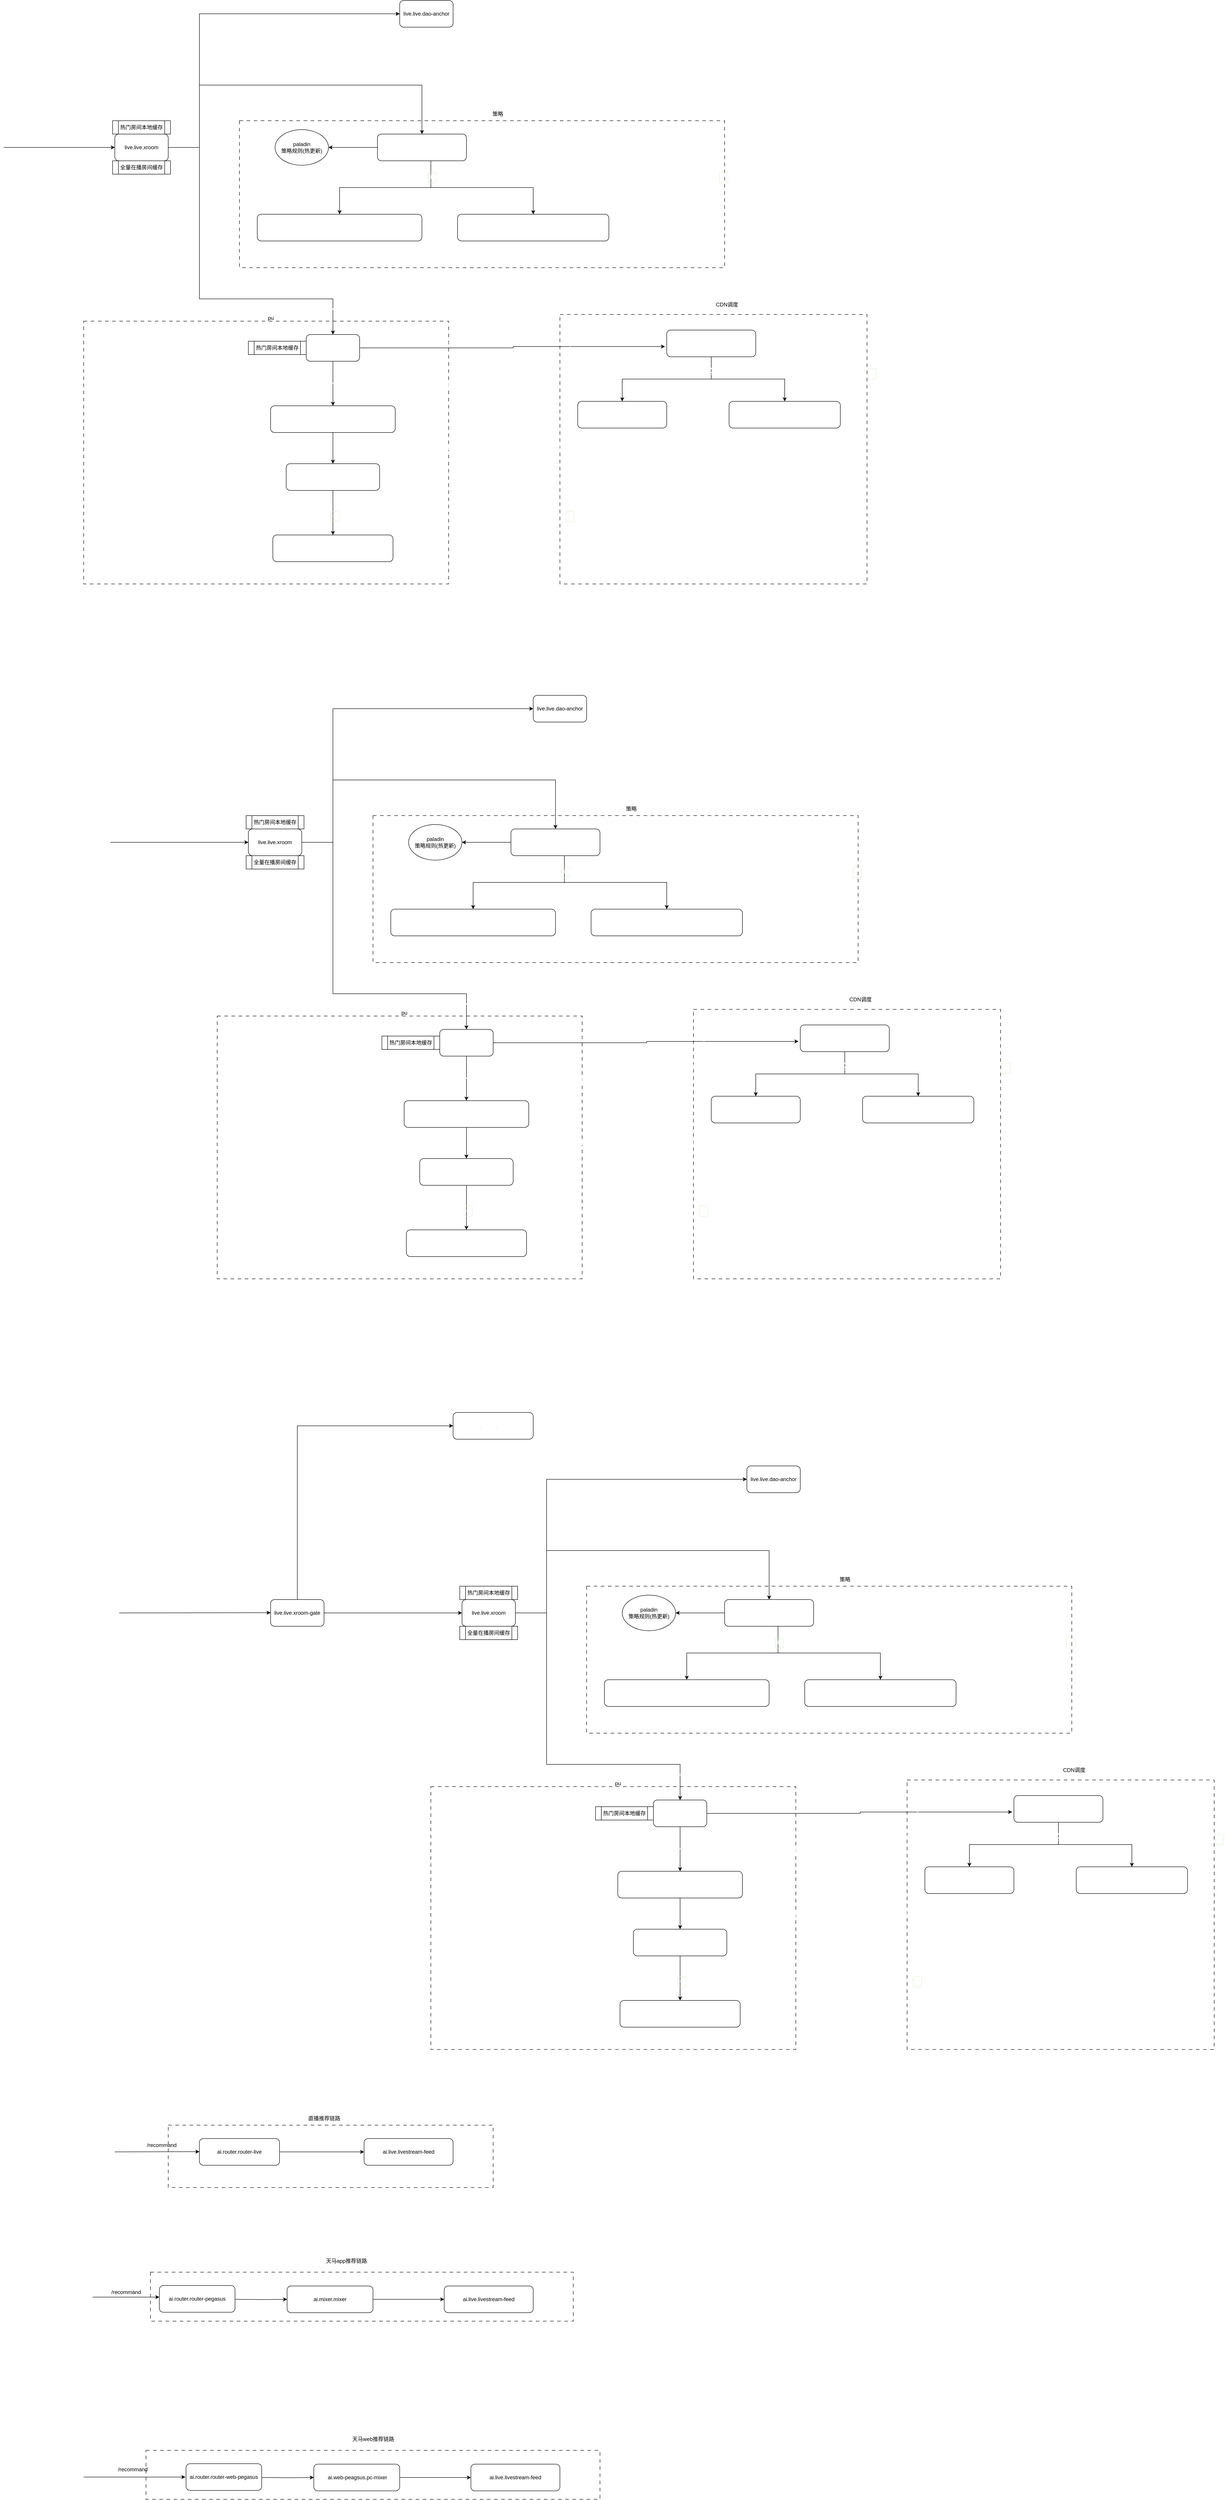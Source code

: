 <mxfile version="28.1.1">
  <diagram name="第 1 页" id="ixftsjdXIt1r-_rAxV3U">
    <mxGraphModel dx="2253" dy="824" grid="1" gridSize="10" guides="1" tooltips="1" connect="1" arrows="1" fold="1" page="1" pageScale="1" pageWidth="827" pageHeight="1169" math="0" shadow="0">
      <root>
        <mxCell id="0" />
        <mxCell id="1" parent="0" />
        <mxCell id="sj38n6fJh2CBArFXl05y-107" value="" style="group" parent="1" vertex="1" connectable="0">
          <mxGeometry x="-130" y="1620" width="2030" height="1310" as="geometry" />
        </mxCell>
        <mxCell id="sj38n6fJh2CBArFXl05y-60" value="" style="rounded=0;whiteSpace=wrap;html=1;dashed=1;dashPattern=8 8;" parent="sj38n6fJh2CBArFXl05y-107" vertex="1">
          <mxGeometry x="1310" y="705" width="690" height="605" as="geometry" />
        </mxCell>
        <mxCell id="sj38n6fJh2CBArFXl05y-61" value="" style="rounded=0;whiteSpace=wrap;html=1;dashed=1;dashPattern=8 8;" parent="sj38n6fJh2CBArFXl05y-107" vertex="1">
          <mxGeometry x="240" y="720" width="820" height="590" as="geometry" />
        </mxCell>
        <mxCell id="sj38n6fJh2CBArFXl05y-62" value="" style="rounded=0;whiteSpace=wrap;html=1;dashed=1;dashPattern=8 8;" parent="sj38n6fJh2CBArFXl05y-107" vertex="1">
          <mxGeometry x="590" y="270" width="1090" height="330" as="geometry" />
        </mxCell>
        <mxCell id="sj38n6fJh2CBArFXl05y-63" style="edgeStyle=orthogonalEdgeStyle;rounded=0;orthogonalLoop=1;jettySize=auto;html=1;entryX=0;entryY=0.5;entryDx=0;entryDy=0;" parent="sj38n6fJh2CBArFXl05y-107" source="sj38n6fJh2CBArFXl05y-66" target="sj38n6fJh2CBArFXl05y-67" edge="1">
          <mxGeometry relative="1" as="geometry">
            <Array as="points">
              <mxPoint x="500" y="330" />
              <mxPoint x="500" y="30" />
            </Array>
          </mxGeometry>
        </mxCell>
        <mxCell id="sj38n6fJh2CBArFXl05y-64" style="edgeStyle=orthogonalEdgeStyle;rounded=0;orthogonalLoop=1;jettySize=auto;html=1;entryX=0.5;entryY=0;entryDx=0;entryDy=0;" parent="sj38n6fJh2CBArFXl05y-107" source="sj38n6fJh2CBArFXl05y-66" target="sj38n6fJh2CBArFXl05y-71" edge="1">
          <mxGeometry relative="1" as="geometry">
            <Array as="points">
              <mxPoint x="500" y="330" />
              <mxPoint x="500" y="190" />
              <mxPoint x="1000" y="190" />
            </Array>
          </mxGeometry>
        </mxCell>
        <mxCell id="sj38n6fJh2CBArFXl05y-65" style="edgeStyle=orthogonalEdgeStyle;rounded=0;orthogonalLoop=1;jettySize=auto;html=1;entryX=0.5;entryY=0;entryDx=0;entryDy=0;" parent="sj38n6fJh2CBArFXl05y-107" source="sj38n6fJh2CBArFXl05y-66" target="sj38n6fJh2CBArFXl05y-79" edge="1">
          <mxGeometry relative="1" as="geometry">
            <Array as="points">
              <mxPoint x="500" y="330" />
              <mxPoint x="500" y="670" />
              <mxPoint x="800" y="670" />
            </Array>
          </mxGeometry>
        </mxCell>
        <mxCell id="sj38n6fJh2CBArFXl05y-66" value="live.live.xroom" style="rounded=1;whiteSpace=wrap;html=1;" parent="sj38n6fJh2CBArFXl05y-107" vertex="1">
          <mxGeometry x="310" y="300" width="120" height="60" as="geometry" />
        </mxCell>
        <mxCell id="sj38n6fJh2CBArFXl05y-67" value="live.live.dao-anchor" style="rounded=1;whiteSpace=wrap;html=1;" parent="sj38n6fJh2CBArFXl05y-107" vertex="1">
          <mxGeometry x="950" width="120" height="60" as="geometry" />
        </mxCell>
        <mxCell id="sj38n6fJh2CBArFXl05y-68" style="edgeStyle=orthogonalEdgeStyle;rounded=0;orthogonalLoop=1;jettySize=auto;html=1;exitX=0.5;exitY=1;exitDx=0;exitDy=0;entryX=0.5;entryY=0;entryDx=0;entryDy=0;" parent="sj38n6fJh2CBArFXl05y-107" source="sj38n6fJh2CBArFXl05y-71" target="sj38n6fJh2CBArFXl05y-72" edge="1">
          <mxGeometry relative="1" as="geometry">
            <Array as="points">
              <mxPoint x="1020" y="360" />
              <mxPoint x="1020" y="420" />
              <mxPoint x="815" y="420" />
            </Array>
          </mxGeometry>
        </mxCell>
        <mxCell id="sj38n6fJh2CBArFXl05y-69" style="edgeStyle=orthogonalEdgeStyle;rounded=0;orthogonalLoop=1;jettySize=auto;html=1;" parent="sj38n6fJh2CBArFXl05y-107" source="sj38n6fJh2CBArFXl05y-71" target="sj38n6fJh2CBArFXl05y-73" edge="1">
          <mxGeometry relative="1" as="geometry">
            <Array as="points">
              <mxPoint x="1020" y="420" />
              <mxPoint x="1250" y="420" />
            </Array>
          </mxGeometry>
        </mxCell>
        <mxCell id="sj38n6fJh2CBArFXl05y-70" style="edgeStyle=orthogonalEdgeStyle;rounded=0;orthogonalLoop=1;jettySize=auto;html=1;" parent="sj38n6fJh2CBArFXl05y-107" source="sj38n6fJh2CBArFXl05y-71" target="sj38n6fJh2CBArFXl05y-77" edge="1">
          <mxGeometry relative="1" as="geometry" />
        </mxCell>
        <mxCell id="sj38n6fJh2CBArFXl05y-71" value="&lt;span style=&quot;font-family: ui-sans-serif, system-ui, sans-serif, &amp;quot;Apple Color Emoji&amp;quot;, &amp;quot;Segoe UI Emoji&amp;quot;, &amp;quot;Segoe UI Symbol&amp;quot;, &amp;quot;Noto Color Emoji&amp;quot;; text-align: left; text-wrap-mode: nowrap;&quot;&gt;&lt;font style=&quot;color: light-dark(rgb(255, 255, 255), rgb(255, 255, 255));&quot;&gt;live.live-infra.playurl-strategy&lt;/font&gt;&lt;/span&gt;" style="rounded=1;whiteSpace=wrap;html=1;" parent="sj38n6fJh2CBArFXl05y-107" vertex="1">
          <mxGeometry x="900" y="300" width="200" height="60" as="geometry" />
        </mxCell>
        <mxCell id="sj38n6fJh2CBArFXl05y-72" value="&lt;div style=&quot;font-family: Menlo, Monaco, &amp;quot;Courier New&amp;quot;, monospace; line-height: 18px; white-space: pre;&quot;&gt;&lt;span&gt;&lt;font style=&quot;color: light-dark(rgb(255, 255, 255), rgb(255, 255, 255));&quot;&gt;datacenter&lt;span&gt;.&lt;/span&gt;titan&lt;span&gt;.&lt;/span&gt;titan&lt;span&gt;-&lt;/span&gt;user&lt;span&gt;-&lt;/span&gt;service&lt;/font&gt;&lt;/span&gt;&lt;/div&gt;" style="rounded=1;whiteSpace=wrap;html=1;" parent="sj38n6fJh2CBArFXl05y-107" vertex="1">
          <mxGeometry x="630" y="480" width="370" height="60" as="geometry" />
        </mxCell>
        <mxCell id="sj38n6fJh2CBArFXl05y-73" value="&lt;div style=&quot;font-family: Menlo, Monaco, &amp;quot;Courier New&amp;quot;, monospace; line-height: 18px; white-space: pre;&quot;&gt;&lt;font style=&quot;color: light-dark(rgb(255, 255, 255), rgb(255, 255, 255));&quot;&gt;video&lt;span&gt;.&lt;/span&gt;live&lt;span&gt;-&lt;/span&gt;edge&lt;span&gt;-&lt;/span&gt;computing&lt;span&gt;.&lt;/span&gt;stream&lt;span&gt;-&lt;/span&gt;media&lt;span&gt;-&lt;/span&gt;fetch&lt;/font&gt;&lt;/div&gt;" style="rounded=1;whiteSpace=wrap;html=1;" parent="sj38n6fJh2CBArFXl05y-107" vertex="1">
          <mxGeometry x="1080" y="480" width="340" height="60" as="geometry" />
        </mxCell>
        <mxCell id="sj38n6fJh2CBArFXl05y-74" value="&lt;span&gt;&lt;span&gt;&lt;font style=&quot;color: light-dark(rgb(255, 255, 255), rgb(255, 255, 255));&quot;&gt;&lt;span style=&quot;box-sizing: border-box; border: 0px solid; margin: 0px 0px 0px 5px; padding: 0px; font-family: ui-sans-serif, system-ui, sans-serif, &amp;quot;Apple Color Emoji&amp;quot;, &amp;quot;Segoe UI Emoji&amp;quot;, &amp;quot;Segoe UI Symbol&amp;quot;, &amp;quot;Noto Color Emoji&amp;quot;; font-size: 14px; text-align: left; text-wrap-mode: wrap;&quot; data-v-6d79ae31=&quot;&quot;&gt;/datacenter.service.titan.v1.TitanUserServer/CheckTagBatch&lt;/span&gt;&lt;span style=&quot;box-sizing: border-box; border: 1px solid rgb(225, 243, 216); margin: 0px 0px 0px 20px; padding: 0px 9px; align-items: center; border-radius: 4px; display: inline-flex; height: 24px; justify-content: center; vertical-align: middle; font-family: ui-sans-serif, system-ui, sans-serif, &amp;quot;Apple Color Emoji&amp;quot;, &amp;quot;Segoe UI Emoji&amp;quot;, &amp;quot;Segoe UI Symbol&amp;quot;, &amp;quot;Noto Color Emoji&amp;quot;; text-align: left; --el-tag-font-size: 12px; --el-tag-border-radius: 4px; --el-tag-border-radius-rounded: 9999px; line-height: 1; --el-icon-size: 14px; --el-tag-bg-color: rgb(239.8,248.9,235.3); --el-tag-border-color: rgb(224.6,242.8,215.6); --el-tag-hover-color: #67c23a; --el-tag-text-color: #67c23a;&quot; class=&quot;el-tag el-tag--success el-tag--light&quot; data-v-6d79ae31=&quot;&quot;&gt;&lt;/span&gt;&lt;/font&gt;&lt;/span&gt;&lt;/span&gt;&lt;div&gt;&lt;br&gt;&lt;/div&gt;" style="text;html=1;align=center;verticalAlign=middle;resizable=0;points=[];autosize=1;strokeColor=none;fillColor=none;" parent="sj38n6fJh2CBArFXl05y-107" vertex="1">
          <mxGeometry x="590" y="380" width="450" height="50" as="geometry" />
        </mxCell>
        <mxCell id="sj38n6fJh2CBArFXl05y-75" value="&lt;span&gt;&lt;span&gt;&lt;font style=&quot;color: light-dark(rgb(255, 255, 255), rgb(255, 255, 255));&quot;&gt;&lt;span style=&quot;box-sizing: border-box; border: 0px solid; margin: 0px 0px 0px 5px; padding: 0px; font-family: ui-sans-serif, system-ui, sans-serif, &amp;quot;Apple Color Emoji&amp;quot;, &amp;quot;Segoe UI Emoji&amp;quot;, &amp;quot;Segoe UI Symbol&amp;quot;, &amp;quot;Noto Color Emoji&amp;quot;; font-size: 14px; text-align: left; text-wrap-mode: wrap;&quot; data-v-6d79ae31=&quot;&quot;&gt;/video.edge_computing.stream_media_fetch.v1.StreamMediaFetch/QueryRoomMediaCommonInfo&lt;/span&gt;&lt;span style=&quot;box-sizing: border-box; border: 1px solid rgb(225, 243, 216); margin: 0px 0px 0px 20px; padding: 0px 9px; align-items: center; border-radius: 4px; display: inline-flex; height: 24px; justify-content: center; vertical-align: middle; font-family: ui-sans-serif, system-ui, sans-serif, &amp;quot;Apple Color Emoji&amp;quot;, &amp;quot;Segoe UI Emoji&amp;quot;, &amp;quot;Segoe UI Symbol&amp;quot;, &amp;quot;Noto Color Emoji&amp;quot;; text-align: left; --el-tag-font-size: 12px; --el-tag-border-radius: 4px; --el-tag-border-radius-rounded: 9999px; line-height: 1; --el-icon-size: 14px; --el-tag-bg-color: rgb(239.8,248.9,235.3); --el-tag-border-color: rgb(224.6,242.8,215.6); --el-tag-hover-color: #67c23a; --el-tag-text-color: #67c23a;&quot; class=&quot;el-tag el-tag--success el-tag--light&quot; data-v-6d79ae31=&quot;&quot;&gt;&lt;/span&gt;&lt;/font&gt;&lt;/span&gt;&lt;/span&gt;&lt;div&gt;&lt;br&gt;&lt;/div&gt;" style="text;html=1;align=center;verticalAlign=middle;resizable=0;points=[];autosize=1;strokeColor=none;fillColor=none;" parent="sj38n6fJh2CBArFXl05y-107" vertex="1">
          <mxGeometry x="990" y="380" width="700" height="50" as="geometry" />
        </mxCell>
        <mxCell id="sj38n6fJh2CBArFXl05y-76" value="策略" style="text;html=1;align=center;verticalAlign=middle;resizable=0;points=[];autosize=1;strokeColor=none;fillColor=none;" parent="sj38n6fJh2CBArFXl05y-107" vertex="1">
          <mxGeometry x="1145" y="240" width="50" height="30" as="geometry" />
        </mxCell>
        <mxCell id="sj38n6fJh2CBArFXl05y-77" value="paladin&lt;br&gt;策略规则(热更新)" style="ellipse;whiteSpace=wrap;html=1;" parent="sj38n6fJh2CBArFXl05y-107" vertex="1">
          <mxGeometry x="670" y="290" width="120" height="80" as="geometry" />
        </mxCell>
        <mxCell id="sj38n6fJh2CBArFXl05y-78" style="edgeStyle=orthogonalEdgeStyle;rounded=0;orthogonalLoop=1;jettySize=auto;html=1;entryX=0.5;entryY=0;entryDx=0;entryDy=0;" parent="sj38n6fJh2CBArFXl05y-107" source="sj38n6fJh2CBArFXl05y-79" target="sj38n6fJh2CBArFXl05y-81" edge="1">
          <mxGeometry relative="1" as="geometry" />
        </mxCell>
        <mxCell id="sj38n6fJh2CBArFXl05y-79" value="&lt;span style=&quot;font-family: ui-sans-serif, system-ui, sans-serif, &amp;quot;Apple Color Emoji&amp;quot;, &amp;quot;Segoe UI Emoji&amp;quot;, &amp;quot;Segoe UI Symbol&amp;quot;, &amp;quot;Noto Color Emoji&amp;quot;; text-align: left; text-wrap-mode: nowrap;&quot;&gt;&lt;font style=&quot;color: light-dark(rgb(255, 255, 255), rgb(255, 255, 255));&quot;&gt;video.pung.playurl&lt;/font&gt;&lt;/span&gt;" style="rounded=1;whiteSpace=wrap;html=1;" parent="sj38n6fJh2CBArFXl05y-107" vertex="1">
          <mxGeometry x="740" y="750" width="120" height="60" as="geometry" />
        </mxCell>
        <mxCell id="sj38n6fJh2CBArFXl05y-80" style="edgeStyle=orthogonalEdgeStyle;rounded=0;orthogonalLoop=1;jettySize=auto;html=1;exitX=0.5;exitY=1;exitDx=0;exitDy=0;entryX=0.5;entryY=0;entryDx=0;entryDy=0;" parent="sj38n6fJh2CBArFXl05y-107" source="sj38n6fJh2CBArFXl05y-81" target="sj38n6fJh2CBArFXl05y-83" edge="1">
          <mxGeometry relative="1" as="geometry" />
        </mxCell>
        <mxCell id="sj38n6fJh2CBArFXl05y-81" value="&lt;div style=&quot;font-family: Menlo, Monaco, &amp;quot;Courier New&amp;quot;, monospace; line-height: 18px; white-space: pre;&quot;&gt;&lt;div style=&quot;&quot;&gt;&lt;span&gt;&lt;font style=&quot;color: light-dark(rgb(255, 255, 255), rgb(255, 255, 255));&quot;&gt;video&lt;span&gt;.&lt;/span&gt;live&lt;span&gt;.&lt;/span&gt;schedule&lt;span&gt;-&lt;/span&gt;stream&lt;/font&gt;&lt;/span&gt;&lt;/div&gt;&lt;/div&gt;" style="rounded=1;whiteSpace=wrap;html=1;" parent="sj38n6fJh2CBArFXl05y-107" vertex="1">
          <mxGeometry x="660" y="910" width="280" height="60" as="geometry" />
        </mxCell>
        <mxCell id="sj38n6fJh2CBArFXl05y-82" style="edgeStyle=orthogonalEdgeStyle;rounded=0;orthogonalLoop=1;jettySize=auto;html=1;entryX=0.5;entryY=0;entryDx=0;entryDy=0;" parent="sj38n6fJh2CBArFXl05y-107" source="sj38n6fJh2CBArFXl05y-83" target="sj38n6fJh2CBArFXl05y-88" edge="1">
          <mxGeometry relative="1" as="geometry" />
        </mxCell>
        <mxCell id="sj38n6fJh2CBArFXl05y-83" value="&lt;div style=&quot;font-family: Menlo, Monaco, &amp;quot;Courier New&amp;quot;, monospace; line-height: 18px; white-space: pre;&quot;&gt;&lt;span&gt;&lt;font style=&quot;color: light-dark(rgb(255, 255, 255), rgb(255, 255, 255));&quot;&gt;video&lt;span&gt;.&lt;/span&gt;live&lt;span&gt;-&lt;/span&gt;core&lt;span&gt;.&lt;/span&gt;stream&lt;span&gt;-&lt;/span&gt;room&lt;/font&gt;&lt;/span&gt;&lt;/div&gt;" style="rounded=1;whiteSpace=wrap;html=1;" parent="sj38n6fJh2CBArFXl05y-107" vertex="1">
          <mxGeometry x="695" y="1040" width="210" height="60" as="geometry" />
        </mxCell>
        <mxCell id="sj38n6fJh2CBArFXl05y-84" value="热门房间本地缓存" style="shape=process;whiteSpace=wrap;html=1;backgroundOutline=1;" parent="sj38n6fJh2CBArFXl05y-107" vertex="1">
          <mxGeometry x="305" y="270" width="130" height="30" as="geometry" />
        </mxCell>
        <mxCell id="sj38n6fJh2CBArFXl05y-85" value="热门房间本地缓存" style="shape=process;whiteSpace=wrap;html=1;backgroundOutline=1;" parent="sj38n6fJh2CBArFXl05y-107" vertex="1">
          <mxGeometry x="610" y="765" width="130" height="30" as="geometry" />
        </mxCell>
        <mxCell id="sj38n6fJh2CBArFXl05y-86" value="&lt;span style=&quot;font-family: ui-sans-serif, system-ui, sans-serif, &amp;quot;Apple Color Emoji&amp;quot;, &amp;quot;Segoe UI Emoji&amp;quot;, &amp;quot;Segoe UI Symbol&amp;quot;, &amp;quot;Noto Color Emoji&amp;quot;; font-size: 14px; text-align: left; text-wrap-mode: wrap;&quot;&gt;&lt;font style=&quot;color: light-dark(rgb(255, 255, 255), rgb(255, 255, 255));&quot;&gt;/video.live.streamng.v2.Stream/GetMultiStreamInfo&lt;/font&gt;&lt;/span&gt;" style="text;html=1;align=center;verticalAlign=middle;resizable=0;points=[];autosize=1;strokeColor=none;fillColor=none;" parent="sj38n6fJh2CBArFXl05y-107" vertex="1">
          <mxGeometry x="790" y="848" width="350" height="30" as="geometry" />
        </mxCell>
        <mxCell id="sj38n6fJh2CBArFXl05y-87" value="&lt;span style=&quot;font-family: ui-sans-serif, system-ui, sans-serif, &amp;quot;Apple Color Emoji&amp;quot;, &amp;quot;Segoe UI Emoji&amp;quot;, &amp;quot;Segoe UI Symbol&amp;quot;, &amp;quot;Noto Color Emoji&amp;quot;; font-size: 14px; text-align: left; text-wrap-mode: wrap;&quot;&gt;&lt;font style=&quot;color: light-dark(rgb(255, 255, 255), rgb(255, 255, 255));&quot;&gt;/video.live_core.stream_room.v1.StreamRoomServer/BatchGetStreamDataByRoomIdMultiSource&lt;/font&gt;&lt;/span&gt;" style="text;html=1;align=center;verticalAlign=middle;resizable=0;points=[];autosize=1;strokeColor=none;fillColor=none;" parent="sj38n6fJh2CBArFXl05y-107" vertex="1">
          <mxGeometry x="800" y="990" width="640" height="30" as="geometry" />
        </mxCell>
        <mxCell id="sj38n6fJh2CBArFXl05y-88" value="&lt;div style=&quot;font-family: Menlo, Monaco, &amp;quot;Courier New&amp;quot;, monospace; line-height: 18px; white-space: pre;&quot;&gt;&lt;span&gt;&lt;font style=&quot;color: light-dark(rgb(255, 255, 255), rgb(255, 255, 255));&quot;&gt;video&lt;span&gt;.&lt;/span&gt;live&lt;span&gt;-&lt;/span&gt;core&lt;span&gt;.&lt;/span&gt;stream&lt;span&gt;-&lt;/span&gt;core&lt;/font&gt;&lt;/span&gt;&lt;/div&gt;" style="rounded=1;whiteSpace=wrap;html=1;" parent="sj38n6fJh2CBArFXl05y-107" vertex="1">
          <mxGeometry x="665" y="1200" width="270" height="60" as="geometry" />
        </mxCell>
        <mxCell id="sj38n6fJh2CBArFXl05y-89" value="&lt;span&gt;&lt;span&gt;&lt;font style=&quot;color: light-dark(rgb(255, 255, 255), rgb(255, 255, 255));&quot;&gt;&lt;span style=&quot;box-sizing: border-box; border: 0px solid; margin: 0px 0px 0px 5px; padding: 0px; font-family: ui-sans-serif, system-ui, sans-serif, &amp;quot;Apple Color Emoji&amp;quot;, &amp;quot;Segoe UI Emoji&amp;quot;, &amp;quot;Segoe UI Symbol&amp;quot;, &amp;quot;Noto Color Emoji&amp;quot;; font-size: 14px; text-align: left; text-wrap-mode: wrap;&quot; data-v-6d79ae31=&quot;&quot;&gt;/video.live_core.stream_core.v1.streamCoreServer/GetStreamAvCoversMutilSource&lt;/span&gt;&lt;span style=&quot;box-sizing: border-box; border: 1px solid rgb(225, 243, 216); margin: 0px 0px 0px 20px; padding: 0px 9px; align-items: center; border-radius: 4px; display: inline-flex; height: 24px; justify-content: center; vertical-align: middle; font-family: ui-sans-serif, system-ui, sans-serif, &amp;quot;Apple Color Emoji&amp;quot;, &amp;quot;Segoe UI Emoji&amp;quot;, &amp;quot;Segoe UI Symbol&amp;quot;, &amp;quot;Noto Color Emoji&amp;quot;; text-align: left; --el-tag-font-size: 12px; --el-tag-border-radius: 4px; --el-tag-border-radius-rounded: 9999px; line-height: 1; --el-icon-size: 14px; --el-tag-bg-color: rgb(239.8,248.9,235.3); --el-tag-border-color: rgb(224.6,242.8,215.6); --el-tag-hover-color: #67c23a; --el-tag-text-color: #67c23a;&quot; class=&quot;el-tag el-tag--success el-tag--light&quot; data-v-6d79ae31=&quot;&quot;&gt;&lt;/span&gt;&lt;/font&gt;&lt;/span&gt;&lt;/span&gt;&lt;div&gt;&lt;br&gt;&lt;/div&gt;" style="text;html=1;align=center;verticalAlign=middle;resizable=0;points=[];autosize=1;strokeColor=none;fillColor=none;" parent="sj38n6fJh2CBArFXl05y-107" vertex="1">
          <mxGeometry x="220" y="1140" width="600" height="50" as="geometry" />
        </mxCell>
        <mxCell id="sj38n6fJh2CBArFXl05y-90" value="&lt;font style=&quot;color: light-dark(rgb(255, 255, 255), rgb(255, 255, 255));&quot;&gt;&lt;span&gt;&lt;span&gt;&lt;span style=&quot;box-sizing: border-box; border: 0px solid; margin: 0px 0px 0px 5px; padding: 0px; font-family: ui-sans-serif, system-ui, sans-serif, &amp;quot;Apple Color Emoji&amp;quot;, &amp;quot;Segoe UI Emoji&amp;quot;, &amp;quot;Segoe UI Symbol&amp;quot;, &amp;quot;Noto Color Emoji&amp;quot;; font-size: 14px; text-align: left; text-wrap-mode: wrap;&quot; data-v-6d79ae31=&quot;&quot;&gt;/video.live_core.stream_core.v1.streamCoreServer/StreamBatchGetMutilSource&lt;/span&gt;&lt;span style=&quot;box-sizing: border-box; border: 1px solid rgb(225, 243, 216); margin: 0px 0px 0px 20px; padding: 0px 9px; --el-tag-font-size: 12px; --el-tag-border-radius: 4px; --el-tag-border-radius-rounded: 9999px; align-items: center; border-radius: 4px; display: inline-flex; height: 24px; justify-content: center; line-height: 1; vertical-align: middle; --el-icon-size: 14px; --el-tag-bg-color: rgb(239.8,248.9,235.3); --el-tag-border-color: rgb(224.6,242.8,215.6); --el-tag-hover-color: #67c23a; --el-tag-text-color: #67c23a; font-family: ui-sans-serif, system-ui, sans-serif, &amp;quot;Apple Color Emoji&amp;quot;, &amp;quot;Segoe UI Emoji&amp;quot;, &amp;quot;Segoe UI Symbol&amp;quot;, &amp;quot;Noto Color Emoji&amp;quot;; text-align: left; border-image: initial; --el-tag-font-size: 12px; --el-tag-border-radius: 4px; --el-tag-border-radius-rounded: 9999px; line-height: 1; --el-icon-size: 14px; --el-tag-bg-color: rgb(239.8,248.9,235.3); --el-tag-border-color: rgb(224.6,242.8,215.6); --el-tag-hover-color: #67c23a; --el-tag-text-color: #67c23a;&quot; class=&quot;el-tag el-tag--success el-tag--light&quot; data-v-6d79ae31=&quot;&quot;&gt;&lt;/span&gt;&lt;/span&gt;&lt;/span&gt;&lt;/font&gt;&lt;div&gt;&lt;br&gt;&lt;/div&gt;" style="text;html=1;align=center;verticalAlign=middle;resizable=0;points=[];autosize=1;strokeColor=none;fillColor=none;" parent="sj38n6fJh2CBArFXl05y-107" vertex="1">
          <mxGeometry x="770" y="1140" width="580" height="50" as="geometry" />
        </mxCell>
        <mxCell id="sj38n6fJh2CBArFXl05y-91" style="edgeStyle=orthogonalEdgeStyle;rounded=0;orthogonalLoop=1;jettySize=auto;html=1;entryX=0.5;entryY=0;entryDx=0;entryDy=0;" parent="sj38n6fJh2CBArFXl05y-107" source="sj38n6fJh2CBArFXl05y-93" target="sj38n6fJh2CBArFXl05y-94" edge="1">
          <mxGeometry relative="1" as="geometry" />
        </mxCell>
        <mxCell id="sj38n6fJh2CBArFXl05y-92" style="edgeStyle=orthogonalEdgeStyle;rounded=0;orthogonalLoop=1;jettySize=auto;html=1;" parent="sj38n6fJh2CBArFXl05y-107" source="sj38n6fJh2CBArFXl05y-93" target="sj38n6fJh2CBArFXl05y-95" edge="1">
          <mxGeometry relative="1" as="geometry" />
        </mxCell>
        <mxCell id="sj38n6fJh2CBArFXl05y-93" value="&lt;div style=&quot;font-family: Menlo, Monaco, &amp;quot;Courier New&amp;quot;, monospace; line-height: 18px; white-space: pre;&quot;&gt;&lt;span&gt;&lt;font style=&quot;color: light-dark(rgb(255, 255, 255), rgb(255, 255, 255));&quot;&gt;infra&lt;span&gt;.&lt;/span&gt;mg&lt;span&gt;.&lt;/span&gt;playurl&lt;span&gt;-&lt;/span&gt;v3&lt;/font&gt;&lt;/span&gt;&lt;/div&gt;" style="rounded=1;whiteSpace=wrap;html=1;" parent="sj38n6fJh2CBArFXl05y-107" vertex="1">
          <mxGeometry x="1550" y="740" width="200" height="60" as="geometry" />
        </mxCell>
        <mxCell id="sj38n6fJh2CBArFXl05y-94" value="&lt;div style=&quot;font-family: Menlo, Monaco, &amp;quot;Courier New&amp;quot;, monospace; line-height: 18px; white-space: pre;&quot;&gt;&lt;div style=&quot;line-height: 18px;&quot;&gt;&lt;span&gt;&lt;font style=&quot;color: light-dark(rgb(255, 255, 255), rgb(255, 255, 255));&quot;&gt;multimedia&lt;span&gt;.&lt;/span&gt;lv&lt;span&gt;.&lt;/span&gt;lawrencium&lt;/font&gt;&lt;/span&gt;&lt;/div&gt;&lt;/div&gt;" style="rounded=1;whiteSpace=wrap;html=1;" parent="sj38n6fJh2CBArFXl05y-107" vertex="1">
          <mxGeometry x="1350" y="900" width="200" height="60" as="geometry" />
        </mxCell>
        <mxCell id="sj38n6fJh2CBArFXl05y-95" value="&lt;div style=&quot;font-family: Menlo, Monaco, &amp;quot;Courier New&amp;quot;, monospace; line-height: 18px; white-space: pre;&quot;&gt;&lt;span style=&quot;font-family: ui-sans-serif, system-ui, sans-serif, &amp;quot;Apple Color Emoji&amp;quot;, &amp;quot;Segoe UI Emoji&amp;quot;, &amp;quot;Segoe UI Symbol&amp;quot;, &amp;quot;Noto Color Emoji&amp;quot;; text-align: left; white-space-collapse: collapse;&quot;&gt;&lt;font style=&quot;color: light-dark(rgb(255, 255, 255), rgb(255, 255, 255));&quot;&gt;video.live-cdn.bvccdn-ban-streamcenter&lt;/font&gt;&lt;/span&gt;&lt;/div&gt;" style="rounded=1;whiteSpace=wrap;html=1;" parent="sj38n6fJh2CBArFXl05y-107" vertex="1">
          <mxGeometry x="1690" y="900" width="250" height="60" as="geometry" />
        </mxCell>
        <mxCell id="sj38n6fJh2CBArFXl05y-96" style="edgeStyle=orthogonalEdgeStyle;rounded=0;orthogonalLoop=1;jettySize=auto;html=1;entryX=-0.02;entryY=0.617;entryDx=0;entryDy=0;entryPerimeter=0;" parent="sj38n6fJh2CBArFXl05y-107" source="sj38n6fJh2CBArFXl05y-79" target="sj38n6fJh2CBArFXl05y-93" edge="1">
          <mxGeometry relative="1" as="geometry" />
        </mxCell>
        <UserObject label="&lt;span style=&quot;font-family: ui-sans-serif, system-ui, sans-serif, &amp;quot;Apple Color Emoji&amp;quot;, &amp;quot;Segoe UI Emoji&amp;quot;, &amp;quot;Segoe UI Symbol&amp;quot;, &amp;quot;Noto Color Emoji&amp;quot;; font-size: 14px; font-style: normal; font-variant-ligatures: normal; font-variant-caps: normal; font-weight: 400; letter-spacing: normal; orphans: 2; text-align: left; text-indent: 0px; text-transform: none; widows: 2; word-spacing: 0px; -webkit-text-stroke-width: 0px; white-space: normal; text-decoration-thickness: initial; text-decoration-style: initial; text-decoration-color: initial; float: none; display: inline !important;&quot;&gt;&lt;font style=&quot;color: light-dark(rgb(255, 255, 255), rgb(255, 255, 255));&quot;&gt;/multimedia.lv.lawrencium.v1.LawrenciumService/GetIdcIdsByMultiSidInfo&lt;/font&gt;&lt;/span&gt;" link="&lt;span style=&quot;color: rgb(96, 98, 102); font-family: ui-sans-serif, system-ui, sans-serif, &amp;quot;Apple Color Emoji&amp;quot;, &amp;quot;Segoe UI Emoji&amp;quot;, &amp;quot;Segoe UI Symbol&amp;quot;, &amp;quot;Noto Color Emoji&amp;quot;; font-size: 14px; font-style: normal; font-variant-ligatures: normal; font-variant-caps: normal; font-weight: 400; letter-spacing: normal; orphans: 2; text-align: left; text-indent: 0px; text-transform: none; widows: 2; word-spacing: 0px; -webkit-text-stroke-width: 0px; white-space: normal; background-color: rgb(240, 246, 253); text-decoration-thickness: initial; text-decoration-style: initial; text-decoration-color: initial; display: inline !important; float: none;&quot;&gt;/multimedia.lv.lawrencium.v1.LawrenciumService/GetIdcIdsByMultiSidInfo&lt;/span&gt;" id="sj38n6fJh2CBArFXl05y-97">
          <mxCell style="text;whiteSpace=wrap;html=1;" parent="sj38n6fJh2CBArFXl05y-107" vertex="1">
            <mxGeometry x="1160" y="810" width="500" height="40" as="geometry" />
          </mxCell>
        </UserObject>
        <mxCell id="sj38n6fJh2CBArFXl05y-98" value="&lt;span&gt;&lt;span&gt;&lt;span&gt;&lt;span&gt;&lt;font style=&quot;color: light-dark(rgb(255, 255, 255), rgb(255, 255, 255));&quot;&gt;&lt;span style=&quot;box-sizing: border-box; border: 0px solid; margin: 0px 0px 0px 5px; padding: 0px; font-family: ui-sans-serif, system-ui, sans-serif, &amp;quot;Apple Color Emoji&amp;quot;, &amp;quot;Segoe UI Emoji&amp;quot;, &amp;quot;Segoe UI Symbol&amp;quot;, &amp;quot;Noto Color Emoji&amp;quot;; font-size: 14px; text-align: left; text-wrap-mode: wrap;&quot; data-v-6d79ae31=&quot;&quot;&gt;/streamCenter.service.v1.StreamCenter/GetStreams&lt;/span&gt;&lt;span style=&quot;box-sizing: border-box; border: 1px solid rgb(225, 243, 216); margin: 0px 0px 0px 20px; padding: 0px 9px; align-items: center; border-radius: 4px; display: inline-flex; height: 24px; justify-content: center; vertical-align: middle; font-family: ui-sans-serif, system-ui, sans-serif, &amp;quot;Apple Color Emoji&amp;quot;, &amp;quot;Segoe UI Emoji&amp;quot;, &amp;quot;Segoe UI Symbol&amp;quot;, &amp;quot;Noto Color Emoji&amp;quot;; text-align: left; --el-tag-font-size: 12px; --el-tag-border-radius: 4px; --el-tag-border-radius-rounded: 9999px; line-height: 1; --el-icon-size: 14px; --el-tag-bg-color: rgb(239.8,248.9,235.3); --el-tag-border-color: rgb(224.6,242.8,215.6); --el-tag-hover-color: #67c23a; --el-tag-text-color: #67c23a;&quot; class=&quot;el-tag el-tag--success el-tag--light&quot; data-v-6d79ae31=&quot;&quot;&gt;&lt;/span&gt;&lt;/font&gt;&lt;/span&gt;&lt;/span&gt;&lt;/span&gt;&lt;/span&gt;&lt;div&gt;&lt;br&gt;&lt;/div&gt;" style="text;html=1;align=center;verticalAlign=middle;resizable=0;points=[];autosize=1;strokeColor=none;fillColor=none;" parent="sj38n6fJh2CBArFXl05y-107" vertex="1">
          <mxGeometry x="1630" y="820" width="400" height="50" as="geometry" />
        </mxCell>
        <UserObject label="&lt;span style=&quot;font-family: ui-sans-serif, system-ui, sans-serif, &amp;quot;Apple Color Emoji&amp;quot;, &amp;quot;Segoe UI Emoji&amp;quot;, &amp;quot;Segoe UI Symbol&amp;quot;, &amp;quot;Noto Color Emoji&amp;quot;; font-size: 14px; font-style: normal; font-variant-ligatures: normal; font-variant-caps: normal; font-weight: 400; letter-spacing: normal; orphans: 2; text-align: left; text-indent: 0px; text-transform: none; widows: 2; word-spacing: 0px; -webkit-text-stroke-width: 0px; white-space: normal; text-decoration-thickness: initial; text-decoration-style: initial; text-decoration-color: initial; float: none; display: inline !important;&quot;&gt;&lt;font style=&quot;color: light-dark(rgb(255, 255, 255), rgb(255, 255, 255));&quot;&gt;/infra.mg.playurl_v3.v1.LiveResSched/GetBatchPlayurl&lt;/font&gt;&lt;/span&gt;" link="&lt;span style=&quot;color: rgb(96, 98, 102); font-family: ui-sans-serif, system-ui, sans-serif, &amp;quot;Apple Color Emoji&amp;quot;, &amp;quot;Segoe UI Emoji&amp;quot;, &amp;quot;Segoe UI Symbol&amp;quot;, &amp;quot;Noto Color Emoji&amp;quot;; font-size: 14px; font-style: normal; font-variant-ligatures: normal; font-variant-caps: normal; font-weight: 400; letter-spacing: normal; orphans: 2; text-align: left; text-indent: 0px; text-transform: none; widows: 2; word-spacing: 0px; -webkit-text-stroke-width: 0px; white-space: normal; background-color: rgb(245, 247, 250); text-decoration-thickness: initial; text-decoration-style: initial; text-decoration-color: initial; display: inline !important; float: none;&quot;&gt;/infra.mg.playurl_v3.v1.LiveResSched/GetBatchPlayurl&lt;/span&gt;" id="sj38n6fJh2CBArFXl05y-99">
          <mxCell style="text;whiteSpace=wrap;html=1;" parent="sj38n6fJh2CBArFXl05y-107" vertex="1">
            <mxGeometry x="1000" y="755" width="380" height="40" as="geometry" />
          </mxCell>
        </UserObject>
        <mxCell id="sj38n6fJh2CBArFXl05y-100" value="pu" style="text;html=1;align=center;verticalAlign=middle;resizable=0;points=[];autosize=1;strokeColor=none;fillColor=none;" parent="sj38n6fJh2CBArFXl05y-107" vertex="1">
          <mxGeometry x="640" y="698" width="40" height="30" as="geometry" />
        </mxCell>
        <mxCell id="sj38n6fJh2CBArFXl05y-101" value="CDN调度" style="text;html=1;align=center;verticalAlign=middle;resizable=0;points=[];autosize=1;strokeColor=none;fillColor=none;" parent="sj38n6fJh2CBArFXl05y-107" vertex="1">
          <mxGeometry x="1650" y="668" width="70" height="30" as="geometry" />
        </mxCell>
        <mxCell id="sj38n6fJh2CBArFXl05y-102" value="&lt;span style=&quot;font-family: ui-sans-serif, system-ui, sans-serif, &amp;quot;Apple Color Emoji&amp;quot;, &amp;quot;Segoe UI Emoji&amp;quot;, &amp;quot;Segoe UI Symbol&amp;quot;, &amp;quot;Noto Color Emoji&amp;quot;; font-size: 14px; font-style: normal; font-variant-ligatures: normal; font-variant-caps: normal; font-weight: 400; letter-spacing: normal; orphans: 2; text-align: left; text-indent: 0px; text-transform: none; widows: 2; word-spacing: 0px; -webkit-text-stroke-width: 0px; white-space: normal; text-decoration-thickness: initial; text-decoration-style: initial; text-decoration-color: initial; float: none; display: inline !important;&quot;&gt;&lt;font style=&quot;color: light-dark(rgb(255, 255, 255), rgb(255, 255, 255));&quot;&gt;/live.daoanchor.v1.DaoAnchor/FetchRoomByIDs&lt;/font&gt;&lt;/span&gt;" style="text;whiteSpace=wrap;html=1;" parent="sj38n6fJh2CBArFXl05y-107" vertex="1">
          <mxGeometry x="580" width="340" height="40" as="geometry" />
        </mxCell>
        <mxCell id="sj38n6fJh2CBArFXl05y-103" value="&lt;span style=&quot;font-family: ui-sans-serif, system-ui, sans-serif, &amp;quot;Apple Color Emoji&amp;quot;, &amp;quot;Segoe UI Emoji&amp;quot;, &amp;quot;Segoe UI Symbol&amp;quot;, &amp;quot;Noto Color Emoji&amp;quot;; font-size: 14px; text-align: left; text-wrap-mode: wrap;&quot;&gt;&lt;font style=&quot;color: light-dark(rgb(255, 255, 255), rgb(255, 255, 255));&quot;&gt;/live.playurl.strategy.v1.PlayUrlStrategy/BatchPlayUrlStrategy&lt;/font&gt;&lt;/span&gt;" style="text;html=1;align=center;verticalAlign=middle;resizable=0;points=[];autosize=1;strokeColor=none;fillColor=none;" parent="sj38n6fJh2CBArFXl05y-107" vertex="1">
          <mxGeometry x="575" y="160" width="410" height="30" as="geometry" />
        </mxCell>
        <mxCell id="sj38n6fJh2CBArFXl05y-104" value="&lt;span style=&quot;font-family: ui-sans-serif, system-ui, sans-serif, &amp;quot;Apple Color Emoji&amp;quot;, &amp;quot;Segoe UI Emoji&amp;quot;, &amp;quot;Segoe UI Symbol&amp;quot;, &amp;quot;Noto Color Emoji&amp;quot;; font-size: 14px; text-align: left; text-wrap-mode: wrap;&quot;&gt;&lt;font style=&quot;color: light-dark(rgb(255, 255, 255), rgb(255, 255, 255));&quot;&gt;/video.pung.playurl.v1.Playurl/BatchPlayurl&lt;/font&gt;&lt;/span&gt;" style="text;html=1;align=center;verticalAlign=middle;resizable=0;points=[];autosize=1;strokeColor=none;fillColor=none;" parent="sj38n6fJh2CBArFXl05y-107" vertex="1">
          <mxGeometry x="790" y="675" width="300" height="30" as="geometry" />
        </mxCell>
        <mxCell id="sj38n6fJh2CBArFXl05y-105" value="" style="endArrow=classic;html=1;rounded=0;entryX=0;entryY=0.5;entryDx=0;entryDy=0;" parent="sj38n6fJh2CBArFXl05y-107" target="sj38n6fJh2CBArFXl05y-66" edge="1">
          <mxGeometry width="50" height="50" relative="1" as="geometry">
            <mxPoint y="330" as="sourcePoint" />
            <mxPoint x="130" y="305" as="targetPoint" />
          </mxGeometry>
        </mxCell>
        <UserObject label="&lt;span style=&quot;font-family: ui-sans-serif, system-ui, sans-serif, &amp;quot;Apple Color Emoji&amp;quot;, &amp;quot;Segoe UI Emoji&amp;quot;, &amp;quot;Segoe UI Symbol&amp;quot;, &amp;quot;Noto Color Emoji&amp;quot;; font-size: 14px; font-style: normal; font-variant-ligatures: normal; font-variant-caps: normal; font-weight: 400; letter-spacing: normal; orphans: 2; text-align: left; text-indent: 0px; text-transform: none; widows: 2; word-spacing: 0px; -webkit-text-stroke-width: 0px; white-space: normal; text-decoration-thickness: initial; text-decoration-style: initial; text-decoration-color: initial; float: none; display: inline !important;&quot;&gt;&lt;font style=&quot;color: light-dark(rgb(255, 255, 255), rgb(255, 255, 255));&quot;&gt;/live.xroom.v1.Room/GetMultipleByUids&lt;/font&gt;&lt;/span&gt;" link="&lt;span style=&quot;color: rgb(96, 98, 102); font-family: ui-sans-serif, system-ui, sans-serif, &amp;quot;Apple Color Emoji&amp;quot;, &amp;quot;Segoe UI Emoji&amp;quot;, &amp;quot;Segoe UI Symbol&amp;quot;, &amp;quot;Noto Color Emoji&amp;quot;; font-size: 14px; font-style: normal; font-variant-ligatures: normal; font-variant-caps: normal; font-weight: 400; letter-spacing: normal; orphans: 2; text-align: left; text-indent: 0px; text-transform: none; widows: 2; word-spacing: 0px; -webkit-text-stroke-width: 0px; white-space: normal; background-color: rgb(236, 245, 255); text-decoration-thickness: initial; text-decoration-style: initial; text-decoration-color: initial; display: inline !important; float: none;&quot;&gt;/live.xroom.v1.Room/GetMultiple&lt;/span&gt;" id="sj38n6fJh2CBArFXl05y-106">
          <mxCell style="text;whiteSpace=wrap;html=1;" parent="sj38n6fJh2CBArFXl05y-107" vertex="1">
            <mxGeometry x="30" y="300" width="230" height="40" as="geometry" />
          </mxCell>
        </UserObject>
        <mxCell id="sj38n6fJh2CBArFXl05y-163" value="全量在播房间缓存" style="shape=process;whiteSpace=wrap;html=1;backgroundOutline=1;" parent="sj38n6fJh2CBArFXl05y-107" vertex="1">
          <mxGeometry x="305" y="360" width="130" height="30" as="geometry" />
        </mxCell>
        <mxCell id="sj38n6fJh2CBArFXl05y-2" value="live.live.dao-anchor" style="rounded=1;whiteSpace=wrap;html=1;" parent="1" vertex="1">
          <mxGeometry x="520" y="60" width="120" height="60" as="geometry" />
        </mxCell>
        <mxCell id="sj38n6fJh2CBArFXl05y-53" value="&lt;span style=&quot;font-family: ui-sans-serif, system-ui, sans-serif, &amp;quot;Apple Color Emoji&amp;quot;, &amp;quot;Segoe UI Emoji&amp;quot;, &amp;quot;Segoe UI Symbol&amp;quot;, &amp;quot;Noto Color Emoji&amp;quot;; font-size: 14px; font-style: normal; font-variant-ligatures: normal; font-variant-caps: normal; font-weight: 400; letter-spacing: normal; orphans: 2; text-align: left; text-indent: 0px; text-transform: none; widows: 2; word-spacing: 0px; -webkit-text-stroke-width: 0px; white-space: normal; text-decoration-thickness: initial; text-decoration-style: initial; text-decoration-color: initial; float: none; display: inline !important;&quot;&gt;&lt;font style=&quot;color: light-dark(rgb(255, 255, 255), rgb(255, 255, 255));&quot;&gt;/live.daoanchor.v1.DaoAnchor/FetchRoomByIDs&lt;/font&gt;&lt;/span&gt;" style="text;whiteSpace=wrap;html=1;" parent="1" vertex="1">
          <mxGeometry x="150" y="60" width="340" height="40" as="geometry" />
        </mxCell>
        <mxCell id="sj38n6fJh2CBArFXl05y-165" value="" style="group" parent="1" vertex="1" connectable="0">
          <mxGeometry x="-110" y="3230" width="2490" height="1430" as="geometry" />
        </mxCell>
        <mxCell id="sj38n6fJh2CBArFXl05y-109" value="" style="rounded=0;whiteSpace=wrap;html=1;dashed=1;dashPattern=8 8;" parent="sj38n6fJh2CBArFXl05y-165" vertex="1">
          <mxGeometry x="1770" y="825" width="690" height="605" as="geometry" />
        </mxCell>
        <mxCell id="sj38n6fJh2CBArFXl05y-110" value="" style="rounded=0;whiteSpace=wrap;html=1;dashed=1;dashPattern=8 8;" parent="sj38n6fJh2CBArFXl05y-165" vertex="1">
          <mxGeometry x="700" y="840" width="820" height="590" as="geometry" />
        </mxCell>
        <mxCell id="sj38n6fJh2CBArFXl05y-111" value="" style="rounded=0;whiteSpace=wrap;html=1;dashed=1;dashPattern=8 8;" parent="sj38n6fJh2CBArFXl05y-165" vertex="1">
          <mxGeometry x="1050" y="390" width="1090" height="330" as="geometry" />
        </mxCell>
        <mxCell id="sj38n6fJh2CBArFXl05y-112" style="edgeStyle=orthogonalEdgeStyle;rounded=0;orthogonalLoop=1;jettySize=auto;html=1;entryX=0;entryY=0.5;entryDx=0;entryDy=0;" parent="sj38n6fJh2CBArFXl05y-165" source="sj38n6fJh2CBArFXl05y-115" target="sj38n6fJh2CBArFXl05y-116" edge="1">
          <mxGeometry relative="1" as="geometry">
            <Array as="points">
              <mxPoint x="960" y="450" />
              <mxPoint x="960" y="150" />
            </Array>
          </mxGeometry>
        </mxCell>
        <mxCell id="sj38n6fJh2CBArFXl05y-113" style="edgeStyle=orthogonalEdgeStyle;rounded=0;orthogonalLoop=1;jettySize=auto;html=1;entryX=0.5;entryY=0;entryDx=0;entryDy=0;" parent="sj38n6fJh2CBArFXl05y-165" source="sj38n6fJh2CBArFXl05y-115" target="sj38n6fJh2CBArFXl05y-120" edge="1">
          <mxGeometry relative="1" as="geometry">
            <Array as="points">
              <mxPoint x="960" y="450" />
              <mxPoint x="960" y="310" />
              <mxPoint x="1460" y="310" />
            </Array>
          </mxGeometry>
        </mxCell>
        <mxCell id="sj38n6fJh2CBArFXl05y-114" style="edgeStyle=orthogonalEdgeStyle;rounded=0;orthogonalLoop=1;jettySize=auto;html=1;entryX=0.5;entryY=0;entryDx=0;entryDy=0;" parent="sj38n6fJh2CBArFXl05y-165" source="sj38n6fJh2CBArFXl05y-115" target="sj38n6fJh2CBArFXl05y-128" edge="1">
          <mxGeometry relative="1" as="geometry">
            <Array as="points">
              <mxPoint x="960" y="450" />
              <mxPoint x="960" y="790" />
              <mxPoint x="1260" y="790" />
            </Array>
          </mxGeometry>
        </mxCell>
        <mxCell id="sj38n6fJh2CBArFXl05y-115" value="live.live.xroom" style="rounded=1;whiteSpace=wrap;html=1;" parent="sj38n6fJh2CBArFXl05y-165" vertex="1">
          <mxGeometry x="770" y="420" width="120" height="60" as="geometry" />
        </mxCell>
        <mxCell id="sj38n6fJh2CBArFXl05y-116" value="live.live.dao-anchor" style="rounded=1;whiteSpace=wrap;html=1;" parent="sj38n6fJh2CBArFXl05y-165" vertex="1">
          <mxGeometry x="1410" y="120" width="120" height="60" as="geometry" />
        </mxCell>
        <mxCell id="sj38n6fJh2CBArFXl05y-117" style="edgeStyle=orthogonalEdgeStyle;rounded=0;orthogonalLoop=1;jettySize=auto;html=1;exitX=0.5;exitY=1;exitDx=0;exitDy=0;entryX=0.5;entryY=0;entryDx=0;entryDy=0;" parent="sj38n6fJh2CBArFXl05y-165" source="sj38n6fJh2CBArFXl05y-120" target="sj38n6fJh2CBArFXl05y-121" edge="1">
          <mxGeometry relative="1" as="geometry">
            <Array as="points">
              <mxPoint x="1480" y="480" />
              <mxPoint x="1480" y="540" />
              <mxPoint x="1275" y="540" />
            </Array>
          </mxGeometry>
        </mxCell>
        <mxCell id="sj38n6fJh2CBArFXl05y-118" style="edgeStyle=orthogonalEdgeStyle;rounded=0;orthogonalLoop=1;jettySize=auto;html=1;" parent="sj38n6fJh2CBArFXl05y-165" source="sj38n6fJh2CBArFXl05y-120" target="sj38n6fJh2CBArFXl05y-122" edge="1">
          <mxGeometry relative="1" as="geometry">
            <Array as="points">
              <mxPoint x="1480" y="540" />
              <mxPoint x="1710" y="540" />
            </Array>
          </mxGeometry>
        </mxCell>
        <mxCell id="sj38n6fJh2CBArFXl05y-119" style="edgeStyle=orthogonalEdgeStyle;rounded=0;orthogonalLoop=1;jettySize=auto;html=1;" parent="sj38n6fJh2CBArFXl05y-165" source="sj38n6fJh2CBArFXl05y-120" target="sj38n6fJh2CBArFXl05y-126" edge="1">
          <mxGeometry relative="1" as="geometry" />
        </mxCell>
        <mxCell id="sj38n6fJh2CBArFXl05y-120" value="&lt;span style=&quot;font-family: ui-sans-serif, system-ui, sans-serif, &amp;quot;Apple Color Emoji&amp;quot;, &amp;quot;Segoe UI Emoji&amp;quot;, &amp;quot;Segoe UI Symbol&amp;quot;, &amp;quot;Noto Color Emoji&amp;quot;; text-align: left; text-wrap-mode: nowrap;&quot;&gt;&lt;font style=&quot;color: light-dark(rgb(255, 255, 255), rgb(255, 255, 255));&quot;&gt;live.live-infra.playurl-strategy&lt;/font&gt;&lt;/span&gt;" style="rounded=1;whiteSpace=wrap;html=1;" parent="sj38n6fJh2CBArFXl05y-165" vertex="1">
          <mxGeometry x="1360" y="420" width="200" height="60" as="geometry" />
        </mxCell>
        <mxCell id="sj38n6fJh2CBArFXl05y-121" value="&lt;div style=&quot;font-family: Menlo, Monaco, &amp;quot;Courier New&amp;quot;, monospace; line-height: 18px; white-space: pre;&quot;&gt;&lt;span&gt;&lt;font style=&quot;color: light-dark(rgb(255, 255, 255), rgb(255, 255, 255));&quot;&gt;datacenter&lt;span&gt;.&lt;/span&gt;titan&lt;span&gt;.&lt;/span&gt;titan&lt;span&gt;-&lt;/span&gt;user&lt;span&gt;-&lt;/span&gt;service&lt;/font&gt;&lt;/span&gt;&lt;/div&gt;" style="rounded=1;whiteSpace=wrap;html=1;" parent="sj38n6fJh2CBArFXl05y-165" vertex="1">
          <mxGeometry x="1090" y="600" width="370" height="60" as="geometry" />
        </mxCell>
        <mxCell id="sj38n6fJh2CBArFXl05y-122" value="&lt;div style=&quot;font-family: Menlo, Monaco, &amp;quot;Courier New&amp;quot;, monospace; line-height: 18px; white-space: pre;&quot;&gt;&lt;font style=&quot;color: light-dark(rgb(255, 255, 255), rgb(255, 255, 255));&quot;&gt;video&lt;span&gt;.&lt;/span&gt;live&lt;span&gt;-&lt;/span&gt;edge&lt;span&gt;-&lt;/span&gt;computing&lt;span&gt;.&lt;/span&gt;stream&lt;span&gt;-&lt;/span&gt;media&lt;span&gt;-&lt;/span&gt;fetch&lt;/font&gt;&lt;/div&gt;" style="rounded=1;whiteSpace=wrap;html=1;" parent="sj38n6fJh2CBArFXl05y-165" vertex="1">
          <mxGeometry x="1540" y="600" width="340" height="60" as="geometry" />
        </mxCell>
        <mxCell id="sj38n6fJh2CBArFXl05y-123" value="&lt;span&gt;&lt;span&gt;&lt;font style=&quot;color: light-dark(rgb(255, 255, 255), rgb(255, 255, 255));&quot;&gt;&lt;span style=&quot;box-sizing: border-box; border: 0px solid; margin: 0px 0px 0px 5px; padding: 0px; font-family: ui-sans-serif, system-ui, sans-serif, &amp;quot;Apple Color Emoji&amp;quot;, &amp;quot;Segoe UI Emoji&amp;quot;, &amp;quot;Segoe UI Symbol&amp;quot;, &amp;quot;Noto Color Emoji&amp;quot;; font-size: 14px; text-align: left; text-wrap-mode: wrap;&quot; data-v-6d79ae31=&quot;&quot;&gt;/datacenter.service.titan.v1.TitanUserServer/CheckTagBatch&lt;/span&gt;&lt;span style=&quot;box-sizing: border-box; border: 1px solid rgb(225, 243, 216); margin: 0px 0px 0px 20px; padding: 0px 9px; align-items: center; border-radius: 4px; display: inline-flex; height: 24px; justify-content: center; vertical-align: middle; font-family: ui-sans-serif, system-ui, sans-serif, &amp;quot;Apple Color Emoji&amp;quot;, &amp;quot;Segoe UI Emoji&amp;quot;, &amp;quot;Segoe UI Symbol&amp;quot;, &amp;quot;Noto Color Emoji&amp;quot;; text-align: left; --el-tag-font-size: 12px; --el-tag-border-radius: 4px; --el-tag-border-radius-rounded: 9999px; line-height: 1; --el-icon-size: 14px; --el-tag-bg-color: rgb(239.8,248.9,235.3); --el-tag-border-color: rgb(224.6,242.8,215.6); --el-tag-hover-color: #67c23a; --el-tag-text-color: #67c23a;&quot; class=&quot;el-tag el-tag--success el-tag--light&quot; data-v-6d79ae31=&quot;&quot;&gt;&lt;/span&gt;&lt;/font&gt;&lt;/span&gt;&lt;/span&gt;&lt;div&gt;&lt;br&gt;&lt;/div&gt;" style="text;html=1;align=center;verticalAlign=middle;resizable=0;points=[];autosize=1;strokeColor=none;fillColor=none;" parent="sj38n6fJh2CBArFXl05y-165" vertex="1">
          <mxGeometry x="1050" y="500" width="450" height="50" as="geometry" />
        </mxCell>
        <mxCell id="sj38n6fJh2CBArFXl05y-124" value="&lt;span&gt;&lt;span&gt;&lt;font style=&quot;color: light-dark(rgb(255, 255, 255), rgb(255, 255, 255));&quot;&gt;&lt;span style=&quot;box-sizing: border-box; border: 0px solid; margin: 0px 0px 0px 5px; padding: 0px; font-family: ui-sans-serif, system-ui, sans-serif, &amp;quot;Apple Color Emoji&amp;quot;, &amp;quot;Segoe UI Emoji&amp;quot;, &amp;quot;Segoe UI Symbol&amp;quot;, &amp;quot;Noto Color Emoji&amp;quot;; font-size: 14px; text-align: left; text-wrap-mode: wrap;&quot; data-v-6d79ae31=&quot;&quot;&gt;/video.edge_computing.stream_media_fetch.v1.StreamMediaFetch/QueryRoomMediaCommonInfo&lt;/span&gt;&lt;span style=&quot;box-sizing: border-box; border: 1px solid rgb(225, 243, 216); margin: 0px 0px 0px 20px; padding: 0px 9px; align-items: center; border-radius: 4px; display: inline-flex; height: 24px; justify-content: center; vertical-align: middle; font-family: ui-sans-serif, system-ui, sans-serif, &amp;quot;Apple Color Emoji&amp;quot;, &amp;quot;Segoe UI Emoji&amp;quot;, &amp;quot;Segoe UI Symbol&amp;quot;, &amp;quot;Noto Color Emoji&amp;quot;; text-align: left; --el-tag-font-size: 12px; --el-tag-border-radius: 4px; --el-tag-border-radius-rounded: 9999px; line-height: 1; --el-icon-size: 14px; --el-tag-bg-color: rgb(239.8,248.9,235.3); --el-tag-border-color: rgb(224.6,242.8,215.6); --el-tag-hover-color: #67c23a; --el-tag-text-color: #67c23a;&quot; class=&quot;el-tag el-tag--success el-tag--light&quot; data-v-6d79ae31=&quot;&quot;&gt;&lt;/span&gt;&lt;/font&gt;&lt;/span&gt;&lt;/span&gt;&lt;div&gt;&lt;br&gt;&lt;/div&gt;" style="text;html=1;align=center;verticalAlign=middle;resizable=0;points=[];autosize=1;strokeColor=none;fillColor=none;" parent="sj38n6fJh2CBArFXl05y-165" vertex="1">
          <mxGeometry x="1450" y="500" width="700" height="50" as="geometry" />
        </mxCell>
        <mxCell id="sj38n6fJh2CBArFXl05y-125" value="策略" style="text;html=1;align=center;verticalAlign=middle;resizable=0;points=[];autosize=1;strokeColor=none;fillColor=none;" parent="sj38n6fJh2CBArFXl05y-165" vertex="1">
          <mxGeometry x="1605" y="360" width="50" height="30" as="geometry" />
        </mxCell>
        <mxCell id="sj38n6fJh2CBArFXl05y-126" value="paladin&lt;br&gt;策略规则(热更新)" style="ellipse;whiteSpace=wrap;html=1;" parent="sj38n6fJh2CBArFXl05y-165" vertex="1">
          <mxGeometry x="1130" y="410" width="120" height="80" as="geometry" />
        </mxCell>
        <mxCell id="sj38n6fJh2CBArFXl05y-127" style="edgeStyle=orthogonalEdgeStyle;rounded=0;orthogonalLoop=1;jettySize=auto;html=1;entryX=0.5;entryY=0;entryDx=0;entryDy=0;" parent="sj38n6fJh2CBArFXl05y-165" source="sj38n6fJh2CBArFXl05y-128" target="sj38n6fJh2CBArFXl05y-130" edge="1">
          <mxGeometry relative="1" as="geometry" />
        </mxCell>
        <mxCell id="sj38n6fJh2CBArFXl05y-128" value="&lt;span style=&quot;font-family: ui-sans-serif, system-ui, sans-serif, &amp;quot;Apple Color Emoji&amp;quot;, &amp;quot;Segoe UI Emoji&amp;quot;, &amp;quot;Segoe UI Symbol&amp;quot;, &amp;quot;Noto Color Emoji&amp;quot;; text-align: left; text-wrap-mode: nowrap;&quot;&gt;&lt;font style=&quot;color: light-dark(rgb(255, 255, 255), rgb(255, 255, 255));&quot;&gt;video.pung.playurl&lt;/font&gt;&lt;/span&gt;" style="rounded=1;whiteSpace=wrap;html=1;" parent="sj38n6fJh2CBArFXl05y-165" vertex="1">
          <mxGeometry x="1200" y="870" width="120" height="60" as="geometry" />
        </mxCell>
        <mxCell id="sj38n6fJh2CBArFXl05y-129" style="edgeStyle=orthogonalEdgeStyle;rounded=0;orthogonalLoop=1;jettySize=auto;html=1;exitX=0.5;exitY=1;exitDx=0;exitDy=0;entryX=0.5;entryY=0;entryDx=0;entryDy=0;" parent="sj38n6fJh2CBArFXl05y-165" source="sj38n6fJh2CBArFXl05y-130" target="sj38n6fJh2CBArFXl05y-132" edge="1">
          <mxGeometry relative="1" as="geometry" />
        </mxCell>
        <mxCell id="sj38n6fJh2CBArFXl05y-130" value="&lt;div style=&quot;font-family: Menlo, Monaco, &amp;quot;Courier New&amp;quot;, monospace; line-height: 18px; white-space: pre;&quot;&gt;&lt;div style=&quot;&quot;&gt;&lt;span&gt;&lt;font style=&quot;color: light-dark(rgb(255, 255, 255), rgb(255, 255, 255));&quot;&gt;video&lt;span&gt;.&lt;/span&gt;live&lt;span&gt;.&lt;/span&gt;schedule&lt;span&gt;-&lt;/span&gt;stream&lt;/font&gt;&lt;/span&gt;&lt;/div&gt;&lt;/div&gt;" style="rounded=1;whiteSpace=wrap;html=1;" parent="sj38n6fJh2CBArFXl05y-165" vertex="1">
          <mxGeometry x="1120" y="1030" width="280" height="60" as="geometry" />
        </mxCell>
        <mxCell id="sj38n6fJh2CBArFXl05y-131" style="edgeStyle=orthogonalEdgeStyle;rounded=0;orthogonalLoop=1;jettySize=auto;html=1;entryX=0.5;entryY=0;entryDx=0;entryDy=0;" parent="sj38n6fJh2CBArFXl05y-165" source="sj38n6fJh2CBArFXl05y-132" target="sj38n6fJh2CBArFXl05y-137" edge="1">
          <mxGeometry relative="1" as="geometry" />
        </mxCell>
        <mxCell id="sj38n6fJh2CBArFXl05y-132" value="&lt;div style=&quot;font-family: Menlo, Monaco, &amp;quot;Courier New&amp;quot;, monospace; line-height: 18px; white-space: pre;&quot;&gt;&lt;span&gt;&lt;font style=&quot;color: light-dark(rgb(255, 255, 255), rgb(255, 255, 255));&quot;&gt;video&lt;span&gt;.&lt;/span&gt;live&lt;span&gt;-&lt;/span&gt;core&lt;span&gt;.&lt;/span&gt;stream&lt;span&gt;-&lt;/span&gt;room&lt;/font&gt;&lt;/span&gt;&lt;/div&gt;" style="rounded=1;whiteSpace=wrap;html=1;" parent="sj38n6fJh2CBArFXl05y-165" vertex="1">
          <mxGeometry x="1155" y="1160" width="210" height="60" as="geometry" />
        </mxCell>
        <mxCell id="sj38n6fJh2CBArFXl05y-133" value="热门房间本地缓存" style="shape=process;whiteSpace=wrap;html=1;backgroundOutline=1;" parent="sj38n6fJh2CBArFXl05y-165" vertex="1">
          <mxGeometry x="765" y="390" width="130" height="30" as="geometry" />
        </mxCell>
        <mxCell id="sj38n6fJh2CBArFXl05y-134" value="热门房间本地缓存" style="shape=process;whiteSpace=wrap;html=1;backgroundOutline=1;" parent="sj38n6fJh2CBArFXl05y-165" vertex="1">
          <mxGeometry x="1070" y="885" width="130" height="30" as="geometry" />
        </mxCell>
        <mxCell id="sj38n6fJh2CBArFXl05y-135" value="&lt;span style=&quot;font-family: ui-sans-serif, system-ui, sans-serif, &amp;quot;Apple Color Emoji&amp;quot;, &amp;quot;Segoe UI Emoji&amp;quot;, &amp;quot;Segoe UI Symbol&amp;quot;, &amp;quot;Noto Color Emoji&amp;quot;; font-size: 14px; text-align: left; text-wrap-mode: wrap;&quot;&gt;&lt;font style=&quot;color: light-dark(rgb(255, 255, 255), rgb(255, 255, 255));&quot;&gt;/video.live.streamng.v2.Stream/GetMultiStreamInfo&lt;/font&gt;&lt;/span&gt;" style="text;html=1;align=center;verticalAlign=middle;resizable=0;points=[];autosize=1;strokeColor=none;fillColor=none;" parent="sj38n6fJh2CBArFXl05y-165" vertex="1">
          <mxGeometry x="1250" y="968" width="350" height="30" as="geometry" />
        </mxCell>
        <mxCell id="sj38n6fJh2CBArFXl05y-136" value="&lt;span style=&quot;font-family: ui-sans-serif, system-ui, sans-serif, &amp;quot;Apple Color Emoji&amp;quot;, &amp;quot;Segoe UI Emoji&amp;quot;, &amp;quot;Segoe UI Symbol&amp;quot;, &amp;quot;Noto Color Emoji&amp;quot;; font-size: 14px; text-align: left; text-wrap-mode: wrap;&quot;&gt;&lt;font style=&quot;color: light-dark(rgb(255, 255, 255), rgb(255, 255, 255));&quot;&gt;/video.live_core.stream_room.v1.StreamRoomServer/BatchGetStreamDataByRoomIdMultiSource&lt;/font&gt;&lt;/span&gt;" style="text;html=1;align=center;verticalAlign=middle;resizable=0;points=[];autosize=1;strokeColor=none;fillColor=none;" parent="sj38n6fJh2CBArFXl05y-165" vertex="1">
          <mxGeometry x="1260" y="1110" width="640" height="30" as="geometry" />
        </mxCell>
        <mxCell id="sj38n6fJh2CBArFXl05y-137" value="&lt;div style=&quot;font-family: Menlo, Monaco, &amp;quot;Courier New&amp;quot;, monospace; line-height: 18px; white-space: pre;&quot;&gt;&lt;span&gt;&lt;font style=&quot;color: light-dark(rgb(255, 255, 255), rgb(255, 255, 255));&quot;&gt;video&lt;span&gt;.&lt;/span&gt;live&lt;span&gt;-&lt;/span&gt;core&lt;span&gt;.&lt;/span&gt;stream&lt;span&gt;-&lt;/span&gt;core&lt;/font&gt;&lt;/span&gt;&lt;/div&gt;" style="rounded=1;whiteSpace=wrap;html=1;" parent="sj38n6fJh2CBArFXl05y-165" vertex="1">
          <mxGeometry x="1125" y="1320" width="270" height="60" as="geometry" />
        </mxCell>
        <mxCell id="sj38n6fJh2CBArFXl05y-138" value="&lt;span&gt;&lt;span&gt;&lt;font style=&quot;color: light-dark(rgb(255, 255, 255), rgb(255, 255, 255));&quot;&gt;&lt;span style=&quot;box-sizing: border-box; border: 0px solid; margin: 0px 0px 0px 5px; padding: 0px; font-family: ui-sans-serif, system-ui, sans-serif, &amp;quot;Apple Color Emoji&amp;quot;, &amp;quot;Segoe UI Emoji&amp;quot;, &amp;quot;Segoe UI Symbol&amp;quot;, &amp;quot;Noto Color Emoji&amp;quot;; font-size: 14px; text-align: left; text-wrap-mode: wrap;&quot; data-v-6d79ae31=&quot;&quot;&gt;/video.live_core.stream_core.v1.streamCoreServer/GetStreamAvCoversMutilSource&lt;/span&gt;&lt;span style=&quot;box-sizing: border-box; border: 1px solid rgb(225, 243, 216); margin: 0px 0px 0px 20px; padding: 0px 9px; align-items: center; border-radius: 4px; display: inline-flex; height: 24px; justify-content: center; vertical-align: middle; font-family: ui-sans-serif, system-ui, sans-serif, &amp;quot;Apple Color Emoji&amp;quot;, &amp;quot;Segoe UI Emoji&amp;quot;, &amp;quot;Segoe UI Symbol&amp;quot;, &amp;quot;Noto Color Emoji&amp;quot;; text-align: left; --el-tag-font-size: 12px; --el-tag-border-radius: 4px; --el-tag-border-radius-rounded: 9999px; line-height: 1; --el-icon-size: 14px; --el-tag-bg-color: rgb(239.8,248.9,235.3); --el-tag-border-color: rgb(224.6,242.8,215.6); --el-tag-hover-color: #67c23a; --el-tag-text-color: #67c23a;&quot; class=&quot;el-tag el-tag--success el-tag--light&quot; data-v-6d79ae31=&quot;&quot;&gt;&lt;/span&gt;&lt;/font&gt;&lt;/span&gt;&lt;/span&gt;&lt;div&gt;&lt;br&gt;&lt;/div&gt;" style="text;html=1;align=center;verticalAlign=middle;resizable=0;points=[];autosize=1;strokeColor=none;fillColor=none;" parent="sj38n6fJh2CBArFXl05y-165" vertex="1">
          <mxGeometry x="680" y="1260" width="600" height="50" as="geometry" />
        </mxCell>
        <mxCell id="sj38n6fJh2CBArFXl05y-139" value="&lt;font style=&quot;color: light-dark(rgb(255, 255, 255), rgb(255, 255, 255));&quot;&gt;&lt;span&gt;&lt;span&gt;&lt;span style=&quot;box-sizing: border-box; border: 0px solid; margin: 0px 0px 0px 5px; padding: 0px; font-family: ui-sans-serif, system-ui, sans-serif, &amp;quot;Apple Color Emoji&amp;quot;, &amp;quot;Segoe UI Emoji&amp;quot;, &amp;quot;Segoe UI Symbol&amp;quot;, &amp;quot;Noto Color Emoji&amp;quot;; font-size: 14px; text-align: left; text-wrap-mode: wrap;&quot; data-v-6d79ae31=&quot;&quot;&gt;/video.live_core.stream_core.v1.streamCoreServer/StreamBatchGetMutilSource&lt;/span&gt;&lt;span style=&quot;box-sizing: border-box; border: 1px solid rgb(225, 243, 216); margin: 0px 0px 0px 20px; padding: 0px 9px; --el-tag-font-size: 12px; --el-tag-border-radius: 4px; --el-tag-border-radius-rounded: 9999px; align-items: center; border-radius: 4px; display: inline-flex; height: 24px; justify-content: center; line-height: 1; vertical-align: middle; --el-icon-size: 14px; --el-tag-bg-color: rgb(239.8,248.9,235.3); --el-tag-border-color: rgb(224.6,242.8,215.6); --el-tag-hover-color: #67c23a; --el-tag-text-color: #67c23a; font-family: ui-sans-serif, system-ui, sans-serif, &amp;quot;Apple Color Emoji&amp;quot;, &amp;quot;Segoe UI Emoji&amp;quot;, &amp;quot;Segoe UI Symbol&amp;quot;, &amp;quot;Noto Color Emoji&amp;quot;; text-align: left; border-image: initial; --el-tag-font-size: 12px; --el-tag-border-radius: 4px; --el-tag-border-radius-rounded: 9999px; line-height: 1; --el-icon-size: 14px; --el-tag-bg-color: rgb(239.8,248.9,235.3); --el-tag-border-color: rgb(224.6,242.8,215.6); --el-tag-hover-color: #67c23a; --el-tag-text-color: #67c23a;&quot; class=&quot;el-tag el-tag--success el-tag--light&quot; data-v-6d79ae31=&quot;&quot;&gt;&lt;/span&gt;&lt;/span&gt;&lt;/span&gt;&lt;/font&gt;&lt;div&gt;&lt;br&gt;&lt;/div&gt;" style="text;html=1;align=center;verticalAlign=middle;resizable=0;points=[];autosize=1;strokeColor=none;fillColor=none;" parent="sj38n6fJh2CBArFXl05y-165" vertex="1">
          <mxGeometry x="1230" y="1260" width="580" height="50" as="geometry" />
        </mxCell>
        <mxCell id="sj38n6fJh2CBArFXl05y-140" style="edgeStyle=orthogonalEdgeStyle;rounded=0;orthogonalLoop=1;jettySize=auto;html=1;entryX=0.5;entryY=0;entryDx=0;entryDy=0;" parent="sj38n6fJh2CBArFXl05y-165" source="sj38n6fJh2CBArFXl05y-142" target="sj38n6fJh2CBArFXl05y-143" edge="1">
          <mxGeometry relative="1" as="geometry" />
        </mxCell>
        <mxCell id="sj38n6fJh2CBArFXl05y-141" style="edgeStyle=orthogonalEdgeStyle;rounded=0;orthogonalLoop=1;jettySize=auto;html=1;" parent="sj38n6fJh2CBArFXl05y-165" source="sj38n6fJh2CBArFXl05y-142" target="sj38n6fJh2CBArFXl05y-144" edge="1">
          <mxGeometry relative="1" as="geometry" />
        </mxCell>
        <mxCell id="sj38n6fJh2CBArFXl05y-142" value="&lt;div style=&quot;font-family: Menlo, Monaco, &amp;quot;Courier New&amp;quot;, monospace; line-height: 18px; white-space: pre;&quot;&gt;&lt;span&gt;&lt;font style=&quot;color: light-dark(rgb(255, 255, 255), rgb(255, 255, 255));&quot;&gt;infra&lt;span&gt;.&lt;/span&gt;mg&lt;span&gt;.&lt;/span&gt;playurl&lt;span&gt;-&lt;/span&gt;v3&lt;/font&gt;&lt;/span&gt;&lt;/div&gt;" style="rounded=1;whiteSpace=wrap;html=1;" parent="sj38n6fJh2CBArFXl05y-165" vertex="1">
          <mxGeometry x="2010" y="860" width="200" height="60" as="geometry" />
        </mxCell>
        <mxCell id="sj38n6fJh2CBArFXl05y-143" value="&lt;div style=&quot;font-family: Menlo, Monaco, &amp;quot;Courier New&amp;quot;, monospace; line-height: 18px; white-space: pre;&quot;&gt;&lt;div style=&quot;line-height: 18px;&quot;&gt;&lt;span&gt;&lt;font style=&quot;color: light-dark(rgb(255, 255, 255), rgb(255, 255, 255));&quot;&gt;multimedia&lt;span&gt;.&lt;/span&gt;lv&lt;span&gt;.&lt;/span&gt;lawrencium&lt;/font&gt;&lt;/span&gt;&lt;/div&gt;&lt;/div&gt;" style="rounded=1;whiteSpace=wrap;html=1;" parent="sj38n6fJh2CBArFXl05y-165" vertex="1">
          <mxGeometry x="1810" y="1020" width="200" height="60" as="geometry" />
        </mxCell>
        <mxCell id="sj38n6fJh2CBArFXl05y-144" value="&lt;div style=&quot;font-family: Menlo, Monaco, &amp;quot;Courier New&amp;quot;, monospace; line-height: 18px; white-space: pre;&quot;&gt;&lt;span style=&quot;font-family: ui-sans-serif, system-ui, sans-serif, &amp;quot;Apple Color Emoji&amp;quot;, &amp;quot;Segoe UI Emoji&amp;quot;, &amp;quot;Segoe UI Symbol&amp;quot;, &amp;quot;Noto Color Emoji&amp;quot;; text-align: left; white-space-collapse: collapse;&quot;&gt;&lt;font style=&quot;color: light-dark(rgb(255, 255, 255), rgb(255, 255, 255));&quot;&gt;video.live-cdn.bvccdn-ban-streamcenter&lt;/font&gt;&lt;/span&gt;&lt;/div&gt;" style="rounded=1;whiteSpace=wrap;html=1;" parent="sj38n6fJh2CBArFXl05y-165" vertex="1">
          <mxGeometry x="2150" y="1020" width="250" height="60" as="geometry" />
        </mxCell>
        <mxCell id="sj38n6fJh2CBArFXl05y-145" style="edgeStyle=orthogonalEdgeStyle;rounded=0;orthogonalLoop=1;jettySize=auto;html=1;entryX=-0.02;entryY=0.617;entryDx=0;entryDy=0;entryPerimeter=0;" parent="sj38n6fJh2CBArFXl05y-165" source="sj38n6fJh2CBArFXl05y-128" target="sj38n6fJh2CBArFXl05y-142" edge="1">
          <mxGeometry relative="1" as="geometry" />
        </mxCell>
        <UserObject label="&lt;span style=&quot;font-family: ui-sans-serif, system-ui, sans-serif, &amp;quot;Apple Color Emoji&amp;quot;, &amp;quot;Segoe UI Emoji&amp;quot;, &amp;quot;Segoe UI Symbol&amp;quot;, &amp;quot;Noto Color Emoji&amp;quot;; font-size: 14px; font-style: normal; font-variant-ligatures: normal; font-variant-caps: normal; font-weight: 400; letter-spacing: normal; orphans: 2; text-align: left; text-indent: 0px; text-transform: none; widows: 2; word-spacing: 0px; -webkit-text-stroke-width: 0px; white-space: normal; text-decoration-thickness: initial; text-decoration-style: initial; text-decoration-color: initial; float: none; display: inline !important;&quot;&gt;&lt;font style=&quot;color: light-dark(rgb(255, 255, 255), rgb(255, 255, 255));&quot;&gt;/multimedia.lv.lawrencium.v1.LawrenciumService/GetIdcIdsByMultiSidInfo&lt;/font&gt;&lt;/span&gt;" link="&lt;span style=&quot;color: rgb(96, 98, 102); font-family: ui-sans-serif, system-ui, sans-serif, &amp;quot;Apple Color Emoji&amp;quot;, &amp;quot;Segoe UI Emoji&amp;quot;, &amp;quot;Segoe UI Symbol&amp;quot;, &amp;quot;Noto Color Emoji&amp;quot;; font-size: 14px; font-style: normal; font-variant-ligatures: normal; font-variant-caps: normal; font-weight: 400; letter-spacing: normal; orphans: 2; text-align: left; text-indent: 0px; text-transform: none; widows: 2; word-spacing: 0px; -webkit-text-stroke-width: 0px; white-space: normal; background-color: rgb(240, 246, 253); text-decoration-thickness: initial; text-decoration-style: initial; text-decoration-color: initial; display: inline !important; float: none;&quot;&gt;/multimedia.lv.lawrencium.v1.LawrenciumService/GetIdcIdsByMultiSidInfo&lt;/span&gt;" id="sj38n6fJh2CBArFXl05y-146">
          <mxCell style="text;whiteSpace=wrap;html=1;" parent="sj38n6fJh2CBArFXl05y-165" vertex="1">
            <mxGeometry x="1620" y="930" width="500" height="40" as="geometry" />
          </mxCell>
        </UserObject>
        <mxCell id="sj38n6fJh2CBArFXl05y-147" value="&lt;span&gt;&lt;span&gt;&lt;span&gt;&lt;span&gt;&lt;font style=&quot;color: light-dark(rgb(255, 255, 255), rgb(255, 255, 255));&quot;&gt;&lt;span style=&quot;box-sizing: border-box; border: 0px solid; margin: 0px 0px 0px 5px; padding: 0px; font-family: ui-sans-serif, system-ui, sans-serif, &amp;quot;Apple Color Emoji&amp;quot;, &amp;quot;Segoe UI Emoji&amp;quot;, &amp;quot;Segoe UI Symbol&amp;quot;, &amp;quot;Noto Color Emoji&amp;quot;; font-size: 14px; text-align: left; text-wrap-mode: wrap;&quot; data-v-6d79ae31=&quot;&quot;&gt;/streamCenter.service.v1.StreamCenter/GetStreams&lt;/span&gt;&lt;span style=&quot;box-sizing: border-box; border: 1px solid rgb(225, 243, 216); margin: 0px 0px 0px 20px; padding: 0px 9px; align-items: center; border-radius: 4px; display: inline-flex; height: 24px; justify-content: center; vertical-align: middle; font-family: ui-sans-serif, system-ui, sans-serif, &amp;quot;Apple Color Emoji&amp;quot;, &amp;quot;Segoe UI Emoji&amp;quot;, &amp;quot;Segoe UI Symbol&amp;quot;, &amp;quot;Noto Color Emoji&amp;quot;; text-align: left; --el-tag-font-size: 12px; --el-tag-border-radius: 4px; --el-tag-border-radius-rounded: 9999px; line-height: 1; --el-icon-size: 14px; --el-tag-bg-color: rgb(239.8,248.9,235.3); --el-tag-border-color: rgb(224.6,242.8,215.6); --el-tag-hover-color: #67c23a; --el-tag-text-color: #67c23a;&quot; class=&quot;el-tag el-tag--success el-tag--light&quot; data-v-6d79ae31=&quot;&quot;&gt;&lt;/span&gt;&lt;/font&gt;&lt;/span&gt;&lt;/span&gt;&lt;/span&gt;&lt;/span&gt;&lt;div&gt;&lt;br&gt;&lt;/div&gt;" style="text;html=1;align=center;verticalAlign=middle;resizable=0;points=[];autosize=1;strokeColor=none;fillColor=none;" parent="sj38n6fJh2CBArFXl05y-165" vertex="1">
          <mxGeometry x="2090" y="940" width="400" height="50" as="geometry" />
        </mxCell>
        <UserObject label="&lt;span style=&quot;font-family: ui-sans-serif, system-ui, sans-serif, &amp;quot;Apple Color Emoji&amp;quot;, &amp;quot;Segoe UI Emoji&amp;quot;, &amp;quot;Segoe UI Symbol&amp;quot;, &amp;quot;Noto Color Emoji&amp;quot;; font-size: 14px; font-style: normal; font-variant-ligatures: normal; font-variant-caps: normal; font-weight: 400; letter-spacing: normal; orphans: 2; text-align: left; text-indent: 0px; text-transform: none; widows: 2; word-spacing: 0px; -webkit-text-stroke-width: 0px; white-space: normal; text-decoration-thickness: initial; text-decoration-style: initial; text-decoration-color: initial; float: none; display: inline !important;&quot;&gt;&lt;font style=&quot;color: light-dark(rgb(255, 255, 255), rgb(255, 255, 255));&quot;&gt;/infra.mg.playurl_v3.v1.LiveResSched/GetBatchPlayurl&lt;/font&gt;&lt;/span&gt;" link="&lt;span style=&quot;color: rgb(96, 98, 102); font-family: ui-sans-serif, system-ui, sans-serif, &amp;quot;Apple Color Emoji&amp;quot;, &amp;quot;Segoe UI Emoji&amp;quot;, &amp;quot;Segoe UI Symbol&amp;quot;, &amp;quot;Noto Color Emoji&amp;quot;; font-size: 14px; font-style: normal; font-variant-ligatures: normal; font-variant-caps: normal; font-weight: 400; letter-spacing: normal; orphans: 2; text-align: left; text-indent: 0px; text-transform: none; widows: 2; word-spacing: 0px; -webkit-text-stroke-width: 0px; white-space: normal; background-color: rgb(245, 247, 250); text-decoration-thickness: initial; text-decoration-style: initial; text-decoration-color: initial; display: inline !important; float: none;&quot;&gt;/infra.mg.playurl_v3.v1.LiveResSched/GetBatchPlayurl&lt;/span&gt;" id="sj38n6fJh2CBArFXl05y-148">
          <mxCell style="text;whiteSpace=wrap;html=1;" parent="sj38n6fJh2CBArFXl05y-165" vertex="1">
            <mxGeometry x="1460" y="875" width="380" height="40" as="geometry" />
          </mxCell>
        </UserObject>
        <mxCell id="sj38n6fJh2CBArFXl05y-149" value="pu" style="text;html=1;align=center;verticalAlign=middle;resizable=0;points=[];autosize=1;strokeColor=none;fillColor=none;" parent="sj38n6fJh2CBArFXl05y-165" vertex="1">
          <mxGeometry x="1100" y="818" width="40" height="30" as="geometry" />
        </mxCell>
        <mxCell id="sj38n6fJh2CBArFXl05y-150" value="CDN调度" style="text;html=1;align=center;verticalAlign=middle;resizable=0;points=[];autosize=1;strokeColor=none;fillColor=none;" parent="sj38n6fJh2CBArFXl05y-165" vertex="1">
          <mxGeometry x="2110" y="788" width="70" height="30" as="geometry" />
        </mxCell>
        <mxCell id="sj38n6fJh2CBArFXl05y-151" value="&lt;span style=&quot;font-family: ui-sans-serif, system-ui, sans-serif, &amp;quot;Apple Color Emoji&amp;quot;, &amp;quot;Segoe UI Emoji&amp;quot;, &amp;quot;Segoe UI Symbol&amp;quot;, &amp;quot;Noto Color Emoji&amp;quot;; font-size: 14px; font-style: normal; font-variant-ligatures: normal; font-variant-caps: normal; font-weight: 400; letter-spacing: normal; orphans: 2; text-align: left; text-indent: 0px; text-transform: none; widows: 2; word-spacing: 0px; -webkit-text-stroke-width: 0px; white-space: normal; text-decoration-thickness: initial; text-decoration-style: initial; text-decoration-color: initial; float: none; display: inline !important;&quot;&gt;&lt;font style=&quot;color: light-dark(rgb(255, 255, 255), rgb(255, 255, 255));&quot;&gt;/live.daoanchor.v1.DaoAnchor/FetchRoomByIDs&lt;/font&gt;&lt;/span&gt;" style="text;whiteSpace=wrap;html=1;" parent="sj38n6fJh2CBArFXl05y-165" vertex="1">
          <mxGeometry x="1040" y="120" width="340" height="40" as="geometry" />
        </mxCell>
        <mxCell id="sj38n6fJh2CBArFXl05y-152" value="&lt;span style=&quot;font-family: ui-sans-serif, system-ui, sans-serif, &amp;quot;Apple Color Emoji&amp;quot;, &amp;quot;Segoe UI Emoji&amp;quot;, &amp;quot;Segoe UI Symbol&amp;quot;, &amp;quot;Noto Color Emoji&amp;quot;; font-size: 14px; text-align: left; text-wrap-mode: wrap;&quot;&gt;&lt;font style=&quot;color: light-dark(rgb(255, 255, 255), rgb(255, 255, 255));&quot;&gt;/live.playurl.strategy.v1.PlayUrlStrategy/BatchPlayUrlStrategy&lt;/font&gt;&lt;/span&gt;" style="text;html=1;align=center;verticalAlign=middle;resizable=0;points=[];autosize=1;strokeColor=none;fillColor=none;" parent="sj38n6fJh2CBArFXl05y-165" vertex="1">
          <mxGeometry x="1035" y="280" width="410" height="30" as="geometry" />
        </mxCell>
        <mxCell id="sj38n6fJh2CBArFXl05y-153" value="&lt;span style=&quot;font-family: ui-sans-serif, system-ui, sans-serif, &amp;quot;Apple Color Emoji&amp;quot;, &amp;quot;Segoe UI Emoji&amp;quot;, &amp;quot;Segoe UI Symbol&amp;quot;, &amp;quot;Noto Color Emoji&amp;quot;; font-size: 14px; text-align: left; text-wrap-mode: wrap;&quot;&gt;&lt;font style=&quot;color: light-dark(rgb(255, 255, 255), rgb(255, 255, 255));&quot;&gt;/video.pung.playurl.v1.Playurl/BatchPlayurl&lt;/font&gt;&lt;/span&gt;" style="text;html=1;align=center;verticalAlign=middle;resizable=0;points=[];autosize=1;strokeColor=none;fillColor=none;" parent="sj38n6fJh2CBArFXl05y-165" vertex="1">
          <mxGeometry x="1250" y="795" width="300" height="30" as="geometry" />
        </mxCell>
        <mxCell id="sj38n6fJh2CBArFXl05y-154" value="" style="endArrow=classic;html=1;rounded=0;entryX=0;entryY=0.5;entryDx=0;entryDy=0;" parent="sj38n6fJh2CBArFXl05y-165" target="sj38n6fJh2CBArFXl05y-115" edge="1">
          <mxGeometry width="50" height="50" relative="1" as="geometry">
            <mxPoint x="460" y="450" as="sourcePoint" />
            <mxPoint x="590" y="425" as="targetPoint" />
          </mxGeometry>
        </mxCell>
        <UserObject label="&lt;span style=&quot;font-family: ui-sans-serif, system-ui, sans-serif, &amp;quot;Apple Color Emoji&amp;quot;, &amp;quot;Segoe UI Emoji&amp;quot;, &amp;quot;Segoe UI Symbol&amp;quot;, &amp;quot;Noto Color Emoji&amp;quot;; font-size: 14px; font-style: normal; font-variant-ligatures: normal; font-variant-caps: normal; font-weight: 400; letter-spacing: normal; orphans: 2; text-align: left; text-indent: 0px; text-transform: none; widows: 2; word-spacing: 0px; -webkit-text-stroke-width: 0px; white-space: normal; text-decoration-thickness: initial; text-decoration-style: initial; text-decoration-color: initial; float: none; display: inline !important;&quot;&gt;&lt;font style=&quot;color: light-dark(rgb(255, 255, 255), rgb(255, 255, 255));&quot;&gt;/live.xroom.v1.Room/EntryRoomInfo&lt;/font&gt;&lt;/span&gt;" link="&lt;span style=&quot;color: rgb(96, 98, 102); font-family: ui-sans-serif, system-ui, sans-serif, &amp;quot;Apple Color Emoji&amp;quot;, &amp;quot;Segoe UI Emoji&amp;quot;, &amp;quot;Segoe UI Symbol&amp;quot;, &amp;quot;Noto Color Emoji&amp;quot;; font-size: 14px; font-style: normal; font-variant-ligatures: normal; font-variant-caps: normal; font-weight: 400; letter-spacing: normal; orphans: 2; text-align: left; text-indent: 0px; text-transform: none; widows: 2; word-spacing: 0px; -webkit-text-stroke-width: 0px; white-space: normal; background-color: rgb(236, 245, 255); text-decoration-thickness: initial; text-decoration-style: initial; text-decoration-color: initial; display: inline !important; float: none;&quot;&gt;/live.xroom.v1.Room/GetMultiple&lt;/span&gt;" id="sj38n6fJh2CBArFXl05y-155">
          <mxCell style="text;whiteSpace=wrap;html=1;" parent="sj38n6fJh2CBArFXl05y-165" vertex="1">
            <mxGeometry x="490" y="420" width="230" height="40" as="geometry" />
          </mxCell>
        </UserObject>
        <mxCell id="sj38n6fJh2CBArFXl05y-159" style="edgeStyle=orthogonalEdgeStyle;rounded=0;orthogonalLoop=1;jettySize=auto;html=1;exitX=0.5;exitY=0;exitDx=0;exitDy=0;entryX=0;entryY=0.5;entryDx=0;entryDy=0;" parent="sj38n6fJh2CBArFXl05y-165" source="sj38n6fJh2CBArFXl05y-156" target="sj38n6fJh2CBArFXl05y-157" edge="1">
          <mxGeometry relative="1" as="geometry" />
        </mxCell>
        <mxCell id="sj38n6fJh2CBArFXl05y-156" value="live.live.xroom-gate" style="rounded=1;whiteSpace=wrap;html=1;" parent="sj38n6fJh2CBArFXl05y-165" vertex="1">
          <mxGeometry x="340" y="420" width="120" height="60" as="geometry" />
        </mxCell>
        <mxCell id="sj38n6fJh2CBArFXl05y-157" value="&lt;div style=&quot;font-family: Menlo, Monaco, &amp;quot;Courier New&amp;quot;, monospace; line-height: 18px; white-space: pre;&quot;&gt;&lt;span&gt;&lt;font style=&quot;color: light-dark(rgb(255, 255, 255), rgb(255, 255, 255));&quot;&gt;live&lt;span style=&quot;color: rgb(212, 212, 212);&quot;&gt;.&lt;/span&gt;live&lt;span style=&quot;color: rgb(212, 212, 212);&quot;&gt;.&lt;/span&gt;watched&lt;/font&gt;&lt;/span&gt;&lt;/div&gt;" style="rounded=1;whiteSpace=wrap;html=1;" parent="sj38n6fJh2CBArFXl05y-165" vertex="1">
          <mxGeometry x="750" width="180" height="60" as="geometry" />
        </mxCell>
        <mxCell id="sj38n6fJh2CBArFXl05y-158" value="&lt;span style=&quot;font-family: ui-sans-serif, system-ui, sans-serif, &amp;quot;Apple Color Emoji&amp;quot;, &amp;quot;Segoe UI Emoji&amp;quot;, &amp;quot;Segoe UI Symbol&amp;quot;, &amp;quot;Noto Color Emoji&amp;quot;; font-size: 14px; text-align: left; text-wrap-mode: wrap;&quot;&gt;&lt;font style=&quot;color: light-dark(rgb(255, 255, 255), rgb(255, 255, 255));&quot;&gt;/live.watched.v1.Watch/Display&lt;/font&gt;&lt;/span&gt;" style="text;html=1;align=center;verticalAlign=middle;resizable=0;points=[];autosize=1;strokeColor=none;fillColor=none;" parent="sj38n6fJh2CBArFXl05y-165" vertex="1">
          <mxGeometry x="490" width="220" height="30" as="geometry" />
        </mxCell>
        <mxCell id="sj38n6fJh2CBArFXl05y-160" value="" style="endArrow=classic;html=1;rounded=0;" parent="sj38n6fJh2CBArFXl05y-165" edge="1">
          <mxGeometry width="50" height="50" relative="1" as="geometry">
            <mxPoint y="450" as="sourcePoint" />
            <mxPoint x="340" y="449.5" as="targetPoint" />
          </mxGeometry>
        </mxCell>
        <mxCell id="sj38n6fJh2CBArFXl05y-161" value="&lt;span style=&quot;font-family: ui-sans-serif, system-ui, sans-serif, &amp;quot;Apple Color Emoji&amp;quot;, &amp;quot;Segoe UI Emoji&amp;quot;, &amp;quot;Segoe UI Symbol&amp;quot;, &amp;quot;Noto Color Emoji&amp;quot;; font-size: 14px; text-align: left; text-wrap-mode: wrap;&quot;&gt;&lt;font style=&quot;color: light-dark(rgb(255, 255, 255), rgb(255, 255, 255));&quot;&gt;/live.xroomgate.v1.Xroomgate/EntryRoomInfo&lt;/font&gt;&lt;/span&gt;" style="text;html=1;align=center;verticalAlign=middle;resizable=0;points=[];autosize=1;strokeColor=none;fillColor=none;" parent="sj38n6fJh2CBArFXl05y-165" vertex="1">
          <mxGeometry x="30" y="420" width="310" height="30" as="geometry" />
        </mxCell>
        <mxCell id="sj38n6fJh2CBArFXl05y-164" value="全量在播房间缓存" style="shape=process;whiteSpace=wrap;html=1;backgroundOutline=1;" parent="sj38n6fJh2CBArFXl05y-165" vertex="1">
          <mxGeometry x="765" y="480" width="130" height="30" as="geometry" />
        </mxCell>
        <mxCell id="sj38n6fJh2CBArFXl05y-166" value="" style="group" parent="1" vertex="1" connectable="0">
          <mxGeometry x="-370" y="90" width="1970" height="1280" as="geometry" />
        </mxCell>
        <mxCell id="sj38n6fJh2CBArFXl05y-47" value="" style="rounded=0;whiteSpace=wrap;html=1;dashed=1;dashPattern=8 8;" parent="sj38n6fJh2CBArFXl05y-166" vertex="1">
          <mxGeometry x="1250" y="675" width="690" height="605" as="geometry" />
        </mxCell>
        <mxCell id="sj38n6fJh2CBArFXl05y-45" value="" style="rounded=0;whiteSpace=wrap;html=1;dashed=1;dashPattern=8 8;" parent="sj38n6fJh2CBArFXl05y-166" vertex="1">
          <mxGeometry x="180" y="690" width="820" height="590" as="geometry" />
        </mxCell>
        <mxCell id="sj38n6fJh2CBArFXl05y-10" value="" style="rounded=0;whiteSpace=wrap;html=1;dashed=1;dashPattern=8 8;" parent="sj38n6fJh2CBArFXl05y-166" vertex="1">
          <mxGeometry x="530" y="240" width="1090" height="330" as="geometry" />
        </mxCell>
        <mxCell id="sj38n6fJh2CBArFXl05y-50" style="edgeStyle=orthogonalEdgeStyle;rounded=0;orthogonalLoop=1;jettySize=auto;html=1;entryX=0;entryY=0.5;entryDx=0;entryDy=0;" parent="sj38n6fJh2CBArFXl05y-166" source="sj38n6fJh2CBArFXl05y-1" target="sj38n6fJh2CBArFXl05y-2" edge="1">
          <mxGeometry relative="1" as="geometry">
            <Array as="points">
              <mxPoint x="440" y="300" />
              <mxPoint x="440" />
            </Array>
          </mxGeometry>
        </mxCell>
        <mxCell id="sj38n6fJh2CBArFXl05y-51" style="edgeStyle=orthogonalEdgeStyle;rounded=0;orthogonalLoop=1;jettySize=auto;html=1;entryX=0.5;entryY=0;entryDx=0;entryDy=0;" parent="sj38n6fJh2CBArFXl05y-166" source="sj38n6fJh2CBArFXl05y-1" target="sj38n6fJh2CBArFXl05y-3" edge="1">
          <mxGeometry relative="1" as="geometry">
            <Array as="points">
              <mxPoint x="440" y="300" />
              <mxPoint x="440" y="160" />
              <mxPoint x="940" y="160" />
            </Array>
          </mxGeometry>
        </mxCell>
        <mxCell id="sj38n6fJh2CBArFXl05y-52" style="edgeStyle=orthogonalEdgeStyle;rounded=0;orthogonalLoop=1;jettySize=auto;html=1;entryX=0.5;entryY=0;entryDx=0;entryDy=0;" parent="sj38n6fJh2CBArFXl05y-166" source="sj38n6fJh2CBArFXl05y-1" target="sj38n6fJh2CBArFXl05y-18" edge="1">
          <mxGeometry relative="1" as="geometry">
            <Array as="points">
              <mxPoint x="440" y="300" />
              <mxPoint x="440" y="640" />
              <mxPoint x="740" y="640" />
            </Array>
          </mxGeometry>
        </mxCell>
        <mxCell id="sj38n6fJh2CBArFXl05y-1" value="live.live.xroom" style="rounded=1;whiteSpace=wrap;html=1;" parent="sj38n6fJh2CBArFXl05y-166" vertex="1">
          <mxGeometry x="250" y="270" width="120" height="60" as="geometry" />
        </mxCell>
        <mxCell id="sj38n6fJh2CBArFXl05y-6" style="edgeStyle=orthogonalEdgeStyle;rounded=0;orthogonalLoop=1;jettySize=auto;html=1;exitX=0.5;exitY=1;exitDx=0;exitDy=0;entryX=0.5;entryY=0;entryDx=0;entryDy=0;" parent="sj38n6fJh2CBArFXl05y-166" source="sj38n6fJh2CBArFXl05y-3" target="sj38n6fJh2CBArFXl05y-4" edge="1">
          <mxGeometry relative="1" as="geometry">
            <Array as="points">
              <mxPoint x="960" y="330" />
              <mxPoint x="960" y="390" />
              <mxPoint x="755" y="390" />
            </Array>
          </mxGeometry>
        </mxCell>
        <mxCell id="sj38n6fJh2CBArFXl05y-7" style="edgeStyle=orthogonalEdgeStyle;rounded=0;orthogonalLoop=1;jettySize=auto;html=1;" parent="sj38n6fJh2CBArFXl05y-166" source="sj38n6fJh2CBArFXl05y-3" target="sj38n6fJh2CBArFXl05y-5" edge="1">
          <mxGeometry relative="1" as="geometry">
            <Array as="points">
              <mxPoint x="960" y="390" />
              <mxPoint x="1190" y="390" />
            </Array>
          </mxGeometry>
        </mxCell>
        <mxCell id="sj38n6fJh2CBArFXl05y-17" style="edgeStyle=orthogonalEdgeStyle;rounded=0;orthogonalLoop=1;jettySize=auto;html=1;" parent="sj38n6fJh2CBArFXl05y-166" source="sj38n6fJh2CBArFXl05y-3" target="sj38n6fJh2CBArFXl05y-13" edge="1">
          <mxGeometry relative="1" as="geometry" />
        </mxCell>
        <mxCell id="sj38n6fJh2CBArFXl05y-3" value="&lt;span style=&quot;font-family: ui-sans-serif, system-ui, sans-serif, &amp;quot;Apple Color Emoji&amp;quot;, &amp;quot;Segoe UI Emoji&amp;quot;, &amp;quot;Segoe UI Symbol&amp;quot;, &amp;quot;Noto Color Emoji&amp;quot;; text-align: left; text-wrap-mode: nowrap;&quot;&gt;&lt;font style=&quot;color: light-dark(rgb(255, 255, 255), rgb(255, 255, 255));&quot;&gt;live.live-infra.playurl-strategy&lt;/font&gt;&lt;/span&gt;" style="rounded=1;whiteSpace=wrap;html=1;" parent="sj38n6fJh2CBArFXl05y-166" vertex="1">
          <mxGeometry x="840" y="270" width="200" height="60" as="geometry" />
        </mxCell>
        <mxCell id="sj38n6fJh2CBArFXl05y-4" value="&lt;div style=&quot;font-family: Menlo, Monaco, &amp;quot;Courier New&amp;quot;, monospace; line-height: 18px; white-space: pre;&quot;&gt;&lt;span&gt;&lt;font style=&quot;color: light-dark(rgb(255, 255, 255), rgb(255, 255, 255));&quot;&gt;datacenter&lt;span&gt;.&lt;/span&gt;titan&lt;span&gt;.&lt;/span&gt;titan&lt;span&gt;-&lt;/span&gt;user&lt;span&gt;-&lt;/span&gt;service&lt;/font&gt;&lt;/span&gt;&lt;/div&gt;" style="rounded=1;whiteSpace=wrap;html=1;" parent="sj38n6fJh2CBArFXl05y-166" vertex="1">
          <mxGeometry x="570" y="450" width="370" height="60" as="geometry" />
        </mxCell>
        <mxCell id="sj38n6fJh2CBArFXl05y-5" value="&lt;div style=&quot;font-family: Menlo, Monaco, &amp;quot;Courier New&amp;quot;, monospace; line-height: 18px; white-space: pre;&quot;&gt;&lt;font style=&quot;color: light-dark(rgb(255, 255, 255), rgb(255, 255, 255));&quot;&gt;video&lt;span&gt;.&lt;/span&gt;live&lt;span&gt;-&lt;/span&gt;edge&lt;span&gt;-&lt;/span&gt;computing&lt;span&gt;.&lt;/span&gt;stream&lt;span&gt;-&lt;/span&gt;media&lt;span&gt;-&lt;/span&gt;fetch&lt;/font&gt;&lt;/div&gt;" style="rounded=1;whiteSpace=wrap;html=1;" parent="sj38n6fJh2CBArFXl05y-166" vertex="1">
          <mxGeometry x="1020" y="450" width="340" height="60" as="geometry" />
        </mxCell>
        <mxCell id="sj38n6fJh2CBArFXl05y-8" value="&lt;span&gt;&lt;span&gt;&lt;font style=&quot;color: light-dark(rgb(255, 255, 255), rgb(255, 255, 255));&quot;&gt;&lt;span style=&quot;box-sizing: border-box; border: 0px solid; margin: 0px 0px 0px 5px; padding: 0px; font-family: ui-sans-serif, system-ui, sans-serif, &amp;quot;Apple Color Emoji&amp;quot;, &amp;quot;Segoe UI Emoji&amp;quot;, &amp;quot;Segoe UI Symbol&amp;quot;, &amp;quot;Noto Color Emoji&amp;quot;; font-size: 14px; text-align: left; text-wrap-mode: wrap;&quot; data-v-6d79ae31=&quot;&quot;&gt;/datacenter.service.titan.v1.TitanUserServer/CheckTagBatch&lt;/span&gt;&lt;span style=&quot;box-sizing: border-box; border: 1px solid rgb(225, 243, 216); margin: 0px 0px 0px 20px; padding: 0px 9px; align-items: center; border-radius: 4px; display: inline-flex; height: 24px; justify-content: center; vertical-align: middle; font-family: ui-sans-serif, system-ui, sans-serif, &amp;quot;Apple Color Emoji&amp;quot;, &amp;quot;Segoe UI Emoji&amp;quot;, &amp;quot;Segoe UI Symbol&amp;quot;, &amp;quot;Noto Color Emoji&amp;quot;; text-align: left; --el-tag-font-size: 12px; --el-tag-border-radius: 4px; --el-tag-border-radius-rounded: 9999px; line-height: 1; --el-icon-size: 14px; --el-tag-bg-color: rgb(239.8,248.9,235.3); --el-tag-border-color: rgb(224.6,242.8,215.6); --el-tag-hover-color: #67c23a; --el-tag-text-color: #67c23a;&quot; class=&quot;el-tag el-tag--success el-tag--light&quot; data-v-6d79ae31=&quot;&quot;&gt;&lt;/span&gt;&lt;/font&gt;&lt;/span&gt;&lt;/span&gt;&lt;div&gt;&lt;br&gt;&lt;/div&gt;" style="text;html=1;align=center;verticalAlign=middle;resizable=0;points=[];autosize=1;strokeColor=none;fillColor=none;" parent="sj38n6fJh2CBArFXl05y-166" vertex="1">
          <mxGeometry x="530" y="350" width="450" height="50" as="geometry" />
        </mxCell>
        <mxCell id="sj38n6fJh2CBArFXl05y-9" value="&lt;span&gt;&lt;span&gt;&lt;font style=&quot;color: light-dark(rgb(255, 255, 255), rgb(255, 255, 255));&quot;&gt;&lt;span style=&quot;box-sizing: border-box; border: 0px solid; margin: 0px 0px 0px 5px; padding: 0px; font-family: ui-sans-serif, system-ui, sans-serif, &amp;quot;Apple Color Emoji&amp;quot;, &amp;quot;Segoe UI Emoji&amp;quot;, &amp;quot;Segoe UI Symbol&amp;quot;, &amp;quot;Noto Color Emoji&amp;quot;; font-size: 14px; text-align: left; text-wrap-mode: wrap;&quot; data-v-6d79ae31=&quot;&quot;&gt;/video.edge_computing.stream_media_fetch.v1.StreamMediaFetch/QueryRoomMediaCommonInfo&lt;/span&gt;&lt;span style=&quot;box-sizing: border-box; border: 1px solid rgb(225, 243, 216); margin: 0px 0px 0px 20px; padding: 0px 9px; align-items: center; border-radius: 4px; display: inline-flex; height: 24px; justify-content: center; vertical-align: middle; font-family: ui-sans-serif, system-ui, sans-serif, &amp;quot;Apple Color Emoji&amp;quot;, &amp;quot;Segoe UI Emoji&amp;quot;, &amp;quot;Segoe UI Symbol&amp;quot;, &amp;quot;Noto Color Emoji&amp;quot;; text-align: left; --el-tag-font-size: 12px; --el-tag-border-radius: 4px; --el-tag-border-radius-rounded: 9999px; line-height: 1; --el-icon-size: 14px; --el-tag-bg-color: rgb(239.8,248.9,235.3); --el-tag-border-color: rgb(224.6,242.8,215.6); --el-tag-hover-color: #67c23a; --el-tag-text-color: #67c23a;&quot; class=&quot;el-tag el-tag--success el-tag--light&quot; data-v-6d79ae31=&quot;&quot;&gt;&lt;/span&gt;&lt;/font&gt;&lt;/span&gt;&lt;/span&gt;&lt;div&gt;&lt;br&gt;&lt;/div&gt;" style="text;html=1;align=center;verticalAlign=middle;resizable=0;points=[];autosize=1;strokeColor=none;fillColor=none;" parent="sj38n6fJh2CBArFXl05y-166" vertex="1">
          <mxGeometry x="930" y="350" width="700" height="50" as="geometry" />
        </mxCell>
        <mxCell id="sj38n6fJh2CBArFXl05y-11" value="策略" style="text;html=1;align=center;verticalAlign=middle;resizable=0;points=[];autosize=1;strokeColor=none;fillColor=none;" parent="sj38n6fJh2CBArFXl05y-166" vertex="1">
          <mxGeometry x="1085" y="210" width="50" height="30" as="geometry" />
        </mxCell>
        <mxCell id="sj38n6fJh2CBArFXl05y-13" value="paladin&lt;br&gt;策略规则(热更新)" style="ellipse;whiteSpace=wrap;html=1;" parent="sj38n6fJh2CBArFXl05y-166" vertex="1">
          <mxGeometry x="610" y="260" width="120" height="80" as="geometry" />
        </mxCell>
        <mxCell id="sj38n6fJh2CBArFXl05y-26" style="edgeStyle=orthogonalEdgeStyle;rounded=0;orthogonalLoop=1;jettySize=auto;html=1;entryX=0.5;entryY=0;entryDx=0;entryDy=0;" parent="sj38n6fJh2CBArFXl05y-166" source="sj38n6fJh2CBArFXl05y-18" target="sj38n6fJh2CBArFXl05y-19" edge="1">
          <mxGeometry relative="1" as="geometry" />
        </mxCell>
        <mxCell id="sj38n6fJh2CBArFXl05y-18" value="&lt;span style=&quot;font-family: ui-sans-serif, system-ui, sans-serif, &amp;quot;Apple Color Emoji&amp;quot;, &amp;quot;Segoe UI Emoji&amp;quot;, &amp;quot;Segoe UI Symbol&amp;quot;, &amp;quot;Noto Color Emoji&amp;quot;; text-align: left; text-wrap-mode: nowrap;&quot;&gt;&lt;font style=&quot;color: light-dark(rgb(255, 255, 255), rgb(255, 255, 255));&quot;&gt;video.pung.playurl&lt;/font&gt;&lt;/span&gt;" style="rounded=1;whiteSpace=wrap;html=1;" parent="sj38n6fJh2CBArFXl05y-166" vertex="1">
          <mxGeometry x="680" y="720" width="120" height="60" as="geometry" />
        </mxCell>
        <mxCell id="sj38n6fJh2CBArFXl05y-27" style="edgeStyle=orthogonalEdgeStyle;rounded=0;orthogonalLoop=1;jettySize=auto;html=1;exitX=0.5;exitY=1;exitDx=0;exitDy=0;entryX=0.5;entryY=0;entryDx=0;entryDy=0;" parent="sj38n6fJh2CBArFXl05y-166" source="sj38n6fJh2CBArFXl05y-19" target="sj38n6fJh2CBArFXl05y-23" edge="1">
          <mxGeometry relative="1" as="geometry" />
        </mxCell>
        <mxCell id="sj38n6fJh2CBArFXl05y-19" value="&lt;div style=&quot;font-family: Menlo, Monaco, &amp;quot;Courier New&amp;quot;, monospace; line-height: 18px; white-space: pre;&quot;&gt;&lt;div style=&quot;&quot;&gt;&lt;span&gt;&lt;font style=&quot;color: light-dark(rgb(255, 255, 255), rgb(255, 255, 255));&quot;&gt;video&lt;span&gt;.&lt;/span&gt;live&lt;span&gt;.&lt;/span&gt;schedule&lt;span&gt;-&lt;/span&gt;stream&lt;/font&gt;&lt;/span&gt;&lt;/div&gt;&lt;/div&gt;" style="rounded=1;whiteSpace=wrap;html=1;" parent="sj38n6fJh2CBArFXl05y-166" vertex="1">
          <mxGeometry x="600" y="880" width="280" height="60" as="geometry" />
        </mxCell>
        <mxCell id="sj38n6fJh2CBArFXl05y-33" style="edgeStyle=orthogonalEdgeStyle;rounded=0;orthogonalLoop=1;jettySize=auto;html=1;entryX=0.5;entryY=0;entryDx=0;entryDy=0;" parent="sj38n6fJh2CBArFXl05y-166" source="sj38n6fJh2CBArFXl05y-23" target="sj38n6fJh2CBArFXl05y-32" edge="1">
          <mxGeometry relative="1" as="geometry" />
        </mxCell>
        <mxCell id="sj38n6fJh2CBArFXl05y-23" value="&lt;div style=&quot;font-family: Menlo, Monaco, &amp;quot;Courier New&amp;quot;, monospace; line-height: 18px; white-space: pre;&quot;&gt;&lt;span&gt;&lt;font style=&quot;color: light-dark(rgb(255, 255, 255), rgb(255, 255, 255));&quot;&gt;video&lt;span&gt;.&lt;/span&gt;live&lt;span&gt;-&lt;/span&gt;core&lt;span&gt;.&lt;/span&gt;stream&lt;span&gt;-&lt;/span&gt;room&lt;/font&gt;&lt;/span&gt;&lt;/div&gt;" style="rounded=1;whiteSpace=wrap;html=1;" parent="sj38n6fJh2CBArFXl05y-166" vertex="1">
          <mxGeometry x="635" y="1010" width="210" height="60" as="geometry" />
        </mxCell>
        <mxCell id="sj38n6fJh2CBArFXl05y-24" value="热门房间本地缓存" style="shape=process;whiteSpace=wrap;html=1;backgroundOutline=1;" parent="sj38n6fJh2CBArFXl05y-166" vertex="1">
          <mxGeometry x="245" y="240" width="130" height="30" as="geometry" />
        </mxCell>
        <mxCell id="sj38n6fJh2CBArFXl05y-25" value="热门房间本地缓存" style="shape=process;whiteSpace=wrap;html=1;backgroundOutline=1;" parent="sj38n6fJh2CBArFXl05y-166" vertex="1">
          <mxGeometry x="550" y="735" width="130" height="30" as="geometry" />
        </mxCell>
        <mxCell id="sj38n6fJh2CBArFXl05y-29" value="&lt;span style=&quot;font-family: ui-sans-serif, system-ui, sans-serif, &amp;quot;Apple Color Emoji&amp;quot;, &amp;quot;Segoe UI Emoji&amp;quot;, &amp;quot;Segoe UI Symbol&amp;quot;, &amp;quot;Noto Color Emoji&amp;quot;; font-size: 14px; text-align: left; text-wrap-mode: wrap;&quot;&gt;&lt;font style=&quot;color: light-dark(rgb(255, 255, 255), rgb(255, 255, 255));&quot;&gt;/video.live.streamng.v2.Stream/GetMultiStreamInfo&lt;/font&gt;&lt;/span&gt;" style="text;html=1;align=center;verticalAlign=middle;resizable=0;points=[];autosize=1;strokeColor=none;fillColor=none;" parent="sj38n6fJh2CBArFXl05y-166" vertex="1">
          <mxGeometry x="730" y="818" width="350" height="30" as="geometry" />
        </mxCell>
        <mxCell id="sj38n6fJh2CBArFXl05y-30" value="&lt;span style=&quot;font-family: ui-sans-serif, system-ui, sans-serif, &amp;quot;Apple Color Emoji&amp;quot;, &amp;quot;Segoe UI Emoji&amp;quot;, &amp;quot;Segoe UI Symbol&amp;quot;, &amp;quot;Noto Color Emoji&amp;quot;; font-size: 14px; text-align: left; text-wrap-mode: wrap;&quot;&gt;&lt;font style=&quot;color: light-dark(rgb(255, 255, 255), rgb(255, 255, 255));&quot;&gt;/video.live_core.stream_room.v1.StreamRoomServer/BatchGetStreamDataByRoomIdMultiSource&lt;/font&gt;&lt;/span&gt;" style="text;html=1;align=center;verticalAlign=middle;resizable=0;points=[];autosize=1;strokeColor=none;fillColor=none;" parent="sj38n6fJh2CBArFXl05y-166" vertex="1">
          <mxGeometry x="740" y="960" width="640" height="30" as="geometry" />
        </mxCell>
        <mxCell id="sj38n6fJh2CBArFXl05y-32" value="&lt;div style=&quot;font-family: Menlo, Monaco, &amp;quot;Courier New&amp;quot;, monospace; line-height: 18px; white-space: pre;&quot;&gt;&lt;span&gt;&lt;font style=&quot;color: light-dark(rgb(255, 255, 255), rgb(255, 255, 255));&quot;&gt;video&lt;span&gt;.&lt;/span&gt;live&lt;span&gt;-&lt;/span&gt;core&lt;span&gt;.&lt;/span&gt;stream&lt;span&gt;-&lt;/span&gt;core&lt;/font&gt;&lt;/span&gt;&lt;/div&gt;" style="rounded=1;whiteSpace=wrap;html=1;" parent="sj38n6fJh2CBArFXl05y-166" vertex="1">
          <mxGeometry x="605" y="1170" width="270" height="60" as="geometry" />
        </mxCell>
        <mxCell id="sj38n6fJh2CBArFXl05y-34" value="&lt;span&gt;&lt;span&gt;&lt;font style=&quot;color: light-dark(rgb(255, 255, 255), rgb(255, 255, 255));&quot;&gt;&lt;span style=&quot;box-sizing: border-box; border: 0px solid; margin: 0px 0px 0px 5px; padding: 0px; font-family: ui-sans-serif, system-ui, sans-serif, &amp;quot;Apple Color Emoji&amp;quot;, &amp;quot;Segoe UI Emoji&amp;quot;, &amp;quot;Segoe UI Symbol&amp;quot;, &amp;quot;Noto Color Emoji&amp;quot;; font-size: 14px; text-align: left; text-wrap-mode: wrap;&quot; data-v-6d79ae31=&quot;&quot;&gt;/video.live_core.stream_core.v1.streamCoreServer/GetStreamAvCoversMutilSource&lt;/span&gt;&lt;span style=&quot;box-sizing: border-box; border: 1px solid rgb(225, 243, 216); margin: 0px 0px 0px 20px; padding: 0px 9px; align-items: center; border-radius: 4px; display: inline-flex; height: 24px; justify-content: center; vertical-align: middle; font-family: ui-sans-serif, system-ui, sans-serif, &amp;quot;Apple Color Emoji&amp;quot;, &amp;quot;Segoe UI Emoji&amp;quot;, &amp;quot;Segoe UI Symbol&amp;quot;, &amp;quot;Noto Color Emoji&amp;quot;; text-align: left; --el-tag-font-size: 12px; --el-tag-border-radius: 4px; --el-tag-border-radius-rounded: 9999px; line-height: 1; --el-icon-size: 14px; --el-tag-bg-color: rgb(239.8,248.9,235.3); --el-tag-border-color: rgb(224.6,242.8,215.6); --el-tag-hover-color: #67c23a; --el-tag-text-color: #67c23a;&quot; class=&quot;el-tag el-tag--success el-tag--light&quot; data-v-6d79ae31=&quot;&quot;&gt;&lt;/span&gt;&lt;/font&gt;&lt;/span&gt;&lt;/span&gt;&lt;div&gt;&lt;br&gt;&lt;/div&gt;" style="text;html=1;align=center;verticalAlign=middle;resizable=0;points=[];autosize=1;strokeColor=none;fillColor=none;" parent="sj38n6fJh2CBArFXl05y-166" vertex="1">
          <mxGeometry x="160" y="1110" width="600" height="50" as="geometry" />
        </mxCell>
        <mxCell id="sj38n6fJh2CBArFXl05y-35" value="&lt;font style=&quot;color: light-dark(rgb(255, 255, 255), rgb(255, 255, 255));&quot;&gt;&lt;span&gt;&lt;span&gt;&lt;span style=&quot;box-sizing: border-box; border: 0px solid; margin: 0px 0px 0px 5px; padding: 0px; font-family: ui-sans-serif, system-ui, sans-serif, &amp;quot;Apple Color Emoji&amp;quot;, &amp;quot;Segoe UI Emoji&amp;quot;, &amp;quot;Segoe UI Symbol&amp;quot;, &amp;quot;Noto Color Emoji&amp;quot;; font-size: 14px; text-align: left; text-wrap-mode: wrap;&quot; data-v-6d79ae31=&quot;&quot;&gt;/video.live_core.stream_core.v1.streamCoreServer/StreamBatchGetMutilSource&lt;/span&gt;&lt;span style=&quot;box-sizing: border-box; border: 1px solid rgb(225, 243, 216); margin: 0px 0px 0px 20px; padding: 0px 9px; --el-tag-font-size: 12px; --el-tag-border-radius: 4px; --el-tag-border-radius-rounded: 9999px; align-items: center; border-radius: 4px; display: inline-flex; height: 24px; justify-content: center; line-height: 1; vertical-align: middle; --el-icon-size: 14px; --el-tag-bg-color: rgb(239.8,248.9,235.3); --el-tag-border-color: rgb(224.6,242.8,215.6); --el-tag-hover-color: #67c23a; --el-tag-text-color: #67c23a; font-family: ui-sans-serif, system-ui, sans-serif, &amp;quot;Apple Color Emoji&amp;quot;, &amp;quot;Segoe UI Emoji&amp;quot;, &amp;quot;Segoe UI Symbol&amp;quot;, &amp;quot;Noto Color Emoji&amp;quot;; text-align: left; border-image: initial; --el-tag-font-size: 12px; --el-tag-border-radius: 4px; --el-tag-border-radius-rounded: 9999px; line-height: 1; --el-icon-size: 14px; --el-tag-bg-color: rgb(239.8,248.9,235.3); --el-tag-border-color: rgb(224.6,242.8,215.6); --el-tag-hover-color: #67c23a; --el-tag-text-color: #67c23a;&quot; class=&quot;el-tag el-tag--success el-tag--light&quot; data-v-6d79ae31=&quot;&quot;&gt;&lt;/span&gt;&lt;/span&gt;&lt;/span&gt;&lt;/font&gt;&lt;div&gt;&lt;br&gt;&lt;/div&gt;" style="text;html=1;align=center;verticalAlign=middle;resizable=0;points=[];autosize=1;strokeColor=none;fillColor=none;" parent="sj38n6fJh2CBArFXl05y-166" vertex="1">
          <mxGeometry x="710" y="1110" width="580" height="50" as="geometry" />
        </mxCell>
        <mxCell id="sj38n6fJh2CBArFXl05y-39" style="edgeStyle=orthogonalEdgeStyle;rounded=0;orthogonalLoop=1;jettySize=auto;html=1;entryX=0.5;entryY=0;entryDx=0;entryDy=0;" parent="sj38n6fJh2CBArFXl05y-166" source="sj38n6fJh2CBArFXl05y-36" target="sj38n6fJh2CBArFXl05y-37" edge="1">
          <mxGeometry relative="1" as="geometry" />
        </mxCell>
        <mxCell id="sj38n6fJh2CBArFXl05y-40" style="edgeStyle=orthogonalEdgeStyle;rounded=0;orthogonalLoop=1;jettySize=auto;html=1;" parent="sj38n6fJh2CBArFXl05y-166" source="sj38n6fJh2CBArFXl05y-36" target="sj38n6fJh2CBArFXl05y-38" edge="1">
          <mxGeometry relative="1" as="geometry" />
        </mxCell>
        <mxCell id="sj38n6fJh2CBArFXl05y-36" value="&lt;div style=&quot;font-family: Menlo, Monaco, &amp;quot;Courier New&amp;quot;, monospace; line-height: 18px; white-space: pre;&quot;&gt;&lt;span&gt;&lt;font style=&quot;color: light-dark(rgb(255, 255, 255), rgb(255, 255, 255));&quot;&gt;infra&lt;span&gt;.&lt;/span&gt;mg&lt;span&gt;.&lt;/span&gt;playurl&lt;span&gt;-&lt;/span&gt;v3&lt;/font&gt;&lt;/span&gt;&lt;/div&gt;" style="rounded=1;whiteSpace=wrap;html=1;" parent="sj38n6fJh2CBArFXl05y-166" vertex="1">
          <mxGeometry x="1490" y="710" width="200" height="60" as="geometry" />
        </mxCell>
        <mxCell id="sj38n6fJh2CBArFXl05y-37" value="&lt;div style=&quot;font-family: Menlo, Monaco, &amp;quot;Courier New&amp;quot;, monospace; line-height: 18px; white-space: pre;&quot;&gt;&lt;div style=&quot;line-height: 18px;&quot;&gt;&lt;span&gt;&lt;font style=&quot;color: light-dark(rgb(255, 255, 255), rgb(255, 255, 255));&quot;&gt;multimedia&lt;span&gt;.&lt;/span&gt;lv&lt;span&gt;.&lt;/span&gt;lawrencium&lt;/font&gt;&lt;/span&gt;&lt;/div&gt;&lt;/div&gt;" style="rounded=1;whiteSpace=wrap;html=1;" parent="sj38n6fJh2CBArFXl05y-166" vertex="1">
          <mxGeometry x="1290" y="870" width="200" height="60" as="geometry" />
        </mxCell>
        <mxCell id="sj38n6fJh2CBArFXl05y-38" value="&lt;div style=&quot;font-family: Menlo, Monaco, &amp;quot;Courier New&amp;quot;, monospace; line-height: 18px; white-space: pre;&quot;&gt;&lt;span style=&quot;font-family: ui-sans-serif, system-ui, sans-serif, &amp;quot;Apple Color Emoji&amp;quot;, &amp;quot;Segoe UI Emoji&amp;quot;, &amp;quot;Segoe UI Symbol&amp;quot;, &amp;quot;Noto Color Emoji&amp;quot;; text-align: left; white-space-collapse: collapse;&quot;&gt;&lt;font style=&quot;color: light-dark(rgb(255, 255, 255), rgb(255, 255, 255));&quot;&gt;video.live-cdn.bvccdn-ban-streamcenter&lt;/font&gt;&lt;/span&gt;&lt;/div&gt;" style="rounded=1;whiteSpace=wrap;html=1;" parent="sj38n6fJh2CBArFXl05y-166" vertex="1">
          <mxGeometry x="1630" y="870" width="250" height="60" as="geometry" />
        </mxCell>
        <mxCell id="sj38n6fJh2CBArFXl05y-41" style="edgeStyle=orthogonalEdgeStyle;rounded=0;orthogonalLoop=1;jettySize=auto;html=1;entryX=-0.02;entryY=0.617;entryDx=0;entryDy=0;entryPerimeter=0;" parent="sj38n6fJh2CBArFXl05y-166" source="sj38n6fJh2CBArFXl05y-18" target="sj38n6fJh2CBArFXl05y-36" edge="1">
          <mxGeometry relative="1" as="geometry" />
        </mxCell>
        <UserObject label="&lt;span style=&quot;font-family: ui-sans-serif, system-ui, sans-serif, &amp;quot;Apple Color Emoji&amp;quot;, &amp;quot;Segoe UI Emoji&amp;quot;, &amp;quot;Segoe UI Symbol&amp;quot;, &amp;quot;Noto Color Emoji&amp;quot;; font-size: 14px; font-style: normal; font-variant-ligatures: normal; font-variant-caps: normal; font-weight: 400; letter-spacing: normal; orphans: 2; text-align: left; text-indent: 0px; text-transform: none; widows: 2; word-spacing: 0px; -webkit-text-stroke-width: 0px; white-space: normal; text-decoration-thickness: initial; text-decoration-style: initial; text-decoration-color: initial; float: none; display: inline !important;&quot;&gt;&lt;font style=&quot;color: light-dark(rgb(255, 255, 255), rgb(255, 255, 255));&quot;&gt;/multimedia.lv.lawrencium.v1.LawrenciumService/GetIdcIdsByMultiSidInfo&lt;/font&gt;&lt;/span&gt;" link="&lt;span style=&quot;color: rgb(96, 98, 102); font-family: ui-sans-serif, system-ui, sans-serif, &amp;quot;Apple Color Emoji&amp;quot;, &amp;quot;Segoe UI Emoji&amp;quot;, &amp;quot;Segoe UI Symbol&amp;quot;, &amp;quot;Noto Color Emoji&amp;quot;; font-size: 14px; font-style: normal; font-variant-ligatures: normal; font-variant-caps: normal; font-weight: 400; letter-spacing: normal; orphans: 2; text-align: left; text-indent: 0px; text-transform: none; widows: 2; word-spacing: 0px; -webkit-text-stroke-width: 0px; white-space: normal; background-color: rgb(240, 246, 253); text-decoration-thickness: initial; text-decoration-style: initial; text-decoration-color: initial; display: inline !important; float: none;&quot;&gt;/multimedia.lv.lawrencium.v1.LawrenciumService/GetIdcIdsByMultiSidInfo&lt;/span&gt;" id="sj38n6fJh2CBArFXl05y-42">
          <mxCell style="text;whiteSpace=wrap;html=1;" parent="sj38n6fJh2CBArFXl05y-166" vertex="1">
            <mxGeometry x="1100" y="780" width="500" height="40" as="geometry" />
          </mxCell>
        </UserObject>
        <mxCell id="sj38n6fJh2CBArFXl05y-43" value="&lt;span&gt;&lt;span&gt;&lt;span&gt;&lt;span&gt;&lt;font style=&quot;color: light-dark(rgb(255, 255, 255), rgb(255, 255, 255));&quot;&gt;&lt;span style=&quot;box-sizing: border-box; border: 0px solid; margin: 0px 0px 0px 5px; padding: 0px; font-family: ui-sans-serif, system-ui, sans-serif, &amp;quot;Apple Color Emoji&amp;quot;, &amp;quot;Segoe UI Emoji&amp;quot;, &amp;quot;Segoe UI Symbol&amp;quot;, &amp;quot;Noto Color Emoji&amp;quot;; font-size: 14px; text-align: left; text-wrap-mode: wrap;&quot; data-v-6d79ae31=&quot;&quot;&gt;/streamCenter.service.v1.StreamCenter/GetStreams&lt;/span&gt;&lt;span style=&quot;box-sizing: border-box; border: 1px solid rgb(225, 243, 216); margin: 0px 0px 0px 20px; padding: 0px 9px; align-items: center; border-radius: 4px; display: inline-flex; height: 24px; justify-content: center; vertical-align: middle; font-family: ui-sans-serif, system-ui, sans-serif, &amp;quot;Apple Color Emoji&amp;quot;, &amp;quot;Segoe UI Emoji&amp;quot;, &amp;quot;Segoe UI Symbol&amp;quot;, &amp;quot;Noto Color Emoji&amp;quot;; text-align: left; --el-tag-font-size: 12px; --el-tag-border-radius: 4px; --el-tag-border-radius-rounded: 9999px; line-height: 1; --el-icon-size: 14px; --el-tag-bg-color: rgb(239.8,248.9,235.3); --el-tag-border-color: rgb(224.6,242.8,215.6); --el-tag-hover-color: #67c23a; --el-tag-text-color: #67c23a;&quot; class=&quot;el-tag el-tag--success el-tag--light&quot; data-v-6d79ae31=&quot;&quot;&gt;&lt;/span&gt;&lt;/font&gt;&lt;/span&gt;&lt;/span&gt;&lt;/span&gt;&lt;/span&gt;&lt;div&gt;&lt;br&gt;&lt;/div&gt;" style="text;html=1;align=center;verticalAlign=middle;resizable=0;points=[];autosize=1;strokeColor=none;fillColor=none;" parent="sj38n6fJh2CBArFXl05y-166" vertex="1">
          <mxGeometry x="1570" y="790" width="400" height="50" as="geometry" />
        </mxCell>
        <UserObject label="&lt;span style=&quot;font-family: ui-sans-serif, system-ui, sans-serif, &amp;quot;Apple Color Emoji&amp;quot;, &amp;quot;Segoe UI Emoji&amp;quot;, &amp;quot;Segoe UI Symbol&amp;quot;, &amp;quot;Noto Color Emoji&amp;quot;; font-size: 14px; font-style: normal; font-variant-ligatures: normal; font-variant-caps: normal; font-weight: 400; letter-spacing: normal; orphans: 2; text-align: left; text-indent: 0px; text-transform: none; widows: 2; word-spacing: 0px; -webkit-text-stroke-width: 0px; white-space: normal; text-decoration-thickness: initial; text-decoration-style: initial; text-decoration-color: initial; float: none; display: inline !important;&quot;&gt;&lt;font style=&quot;color: light-dark(rgb(255, 255, 255), rgb(255, 255, 255));&quot;&gt;/infra.mg.playurl_v3.v1.LiveResSched/GetBatchPlayurl&lt;/font&gt;&lt;/span&gt;" link="&lt;span style=&quot;color: rgb(96, 98, 102); font-family: ui-sans-serif, system-ui, sans-serif, &amp;quot;Apple Color Emoji&amp;quot;, &amp;quot;Segoe UI Emoji&amp;quot;, &amp;quot;Segoe UI Symbol&amp;quot;, &amp;quot;Noto Color Emoji&amp;quot;; font-size: 14px; font-style: normal; font-variant-ligatures: normal; font-variant-caps: normal; font-weight: 400; letter-spacing: normal; orphans: 2; text-align: left; text-indent: 0px; text-transform: none; widows: 2; word-spacing: 0px; -webkit-text-stroke-width: 0px; white-space: normal; background-color: rgb(245, 247, 250); text-decoration-thickness: initial; text-decoration-style: initial; text-decoration-color: initial; display: inline !important; float: none;&quot;&gt;/infra.mg.playurl_v3.v1.LiveResSched/GetBatchPlayurl&lt;/span&gt;" id="sj38n6fJh2CBArFXl05y-44">
          <mxCell style="text;whiteSpace=wrap;html=1;" parent="sj38n6fJh2CBArFXl05y-166" vertex="1">
            <mxGeometry x="940" y="725" width="380" height="40" as="geometry" />
          </mxCell>
        </UserObject>
        <mxCell id="sj38n6fJh2CBArFXl05y-46" value="pu" style="text;html=1;align=center;verticalAlign=middle;resizable=0;points=[];autosize=1;strokeColor=none;fillColor=none;" parent="sj38n6fJh2CBArFXl05y-166" vertex="1">
          <mxGeometry x="580" y="668" width="40" height="30" as="geometry" />
        </mxCell>
        <mxCell id="sj38n6fJh2CBArFXl05y-48" value="CDN调度" style="text;html=1;align=center;verticalAlign=middle;resizable=0;points=[];autosize=1;strokeColor=none;fillColor=none;" parent="sj38n6fJh2CBArFXl05y-166" vertex="1">
          <mxGeometry x="1590" y="638" width="70" height="30" as="geometry" />
        </mxCell>
        <mxCell id="sj38n6fJh2CBArFXl05y-54" value="&lt;span style=&quot;font-family: ui-sans-serif, system-ui, sans-serif, &amp;quot;Apple Color Emoji&amp;quot;, &amp;quot;Segoe UI Emoji&amp;quot;, &amp;quot;Segoe UI Symbol&amp;quot;, &amp;quot;Noto Color Emoji&amp;quot;; font-size: 14px; text-align: left; text-wrap-mode: wrap;&quot;&gt;&lt;font style=&quot;color: light-dark(rgb(255, 255, 255), rgb(255, 255, 255));&quot;&gt;/live.playurl.strategy.v1.PlayUrlStrategy/BatchPlayUrlStrategy&lt;/font&gt;&lt;/span&gt;" style="text;html=1;align=center;verticalAlign=middle;resizable=0;points=[];autosize=1;strokeColor=none;fillColor=none;" parent="sj38n6fJh2CBArFXl05y-166" vertex="1">
          <mxGeometry x="515" y="130" width="410" height="30" as="geometry" />
        </mxCell>
        <mxCell id="sj38n6fJh2CBArFXl05y-55" value="&lt;span style=&quot;font-family: ui-sans-serif, system-ui, sans-serif, &amp;quot;Apple Color Emoji&amp;quot;, &amp;quot;Segoe UI Emoji&amp;quot;, &amp;quot;Segoe UI Symbol&amp;quot;, &amp;quot;Noto Color Emoji&amp;quot;; font-size: 14px; text-align: left; text-wrap-mode: wrap;&quot;&gt;&lt;font style=&quot;color: light-dark(rgb(255, 255, 255), rgb(255, 255, 255));&quot;&gt;/video.pung.playurl.v1.Playurl/BatchPlayurl&lt;/font&gt;&lt;/span&gt;" style="text;html=1;align=center;verticalAlign=middle;resizable=0;points=[];autosize=1;strokeColor=none;fillColor=none;" parent="sj38n6fJh2CBArFXl05y-166" vertex="1">
          <mxGeometry x="730" y="645" width="300" height="30" as="geometry" />
        </mxCell>
        <mxCell id="sj38n6fJh2CBArFXl05y-56" value="" style="endArrow=classic;html=1;rounded=0;entryX=0;entryY=0.5;entryDx=0;entryDy=0;" parent="sj38n6fJh2CBArFXl05y-166" target="sj38n6fJh2CBArFXl05y-1" edge="1">
          <mxGeometry width="50" height="50" relative="1" as="geometry">
            <mxPoint y="300" as="sourcePoint" />
            <mxPoint x="70" y="275" as="targetPoint" />
          </mxGeometry>
        </mxCell>
        <UserObject label="&lt;span style=&quot;font-family: ui-sans-serif, system-ui, sans-serif, &amp;quot;Apple Color Emoji&amp;quot;, &amp;quot;Segoe UI Emoji&amp;quot;, &amp;quot;Segoe UI Symbol&amp;quot;, &amp;quot;Noto Color Emoji&amp;quot;; font-size: 14px; font-style: normal; font-variant-ligatures: normal; font-variant-caps: normal; font-weight: 400; letter-spacing: normal; orphans: 2; text-align: left; text-indent: 0px; text-transform: none; widows: 2; word-spacing: 0px; -webkit-text-stroke-width: 0px; white-space: normal; text-decoration-thickness: initial; text-decoration-style: initial; text-decoration-color: initial; float: none; display: inline !important;&quot;&gt;&lt;font style=&quot;color: light-dark(rgb(255, 255, 255), rgb(255, 255, 255));&quot;&gt;/live.xroom.v1.Room/GetMultiple&lt;/font&gt;&lt;/span&gt;" link="&lt;span style=&quot;color: rgb(96, 98, 102); font-family: ui-sans-serif, system-ui, sans-serif, &amp;quot;Apple Color Emoji&amp;quot;, &amp;quot;Segoe UI Emoji&amp;quot;, &amp;quot;Segoe UI Symbol&amp;quot;, &amp;quot;Noto Color Emoji&amp;quot;; font-size: 14px; font-style: normal; font-variant-ligatures: normal; font-variant-caps: normal; font-weight: 400; letter-spacing: normal; orphans: 2; text-align: left; text-indent: 0px; text-transform: none; widows: 2; word-spacing: 0px; -webkit-text-stroke-width: 0px; white-space: normal; background-color: rgb(236, 245, 255); text-decoration-thickness: initial; text-decoration-style: initial; text-decoration-color: initial; display: inline !important; float: none;&quot;&gt;/live.xroom.v1.Room/GetMultiple&lt;/span&gt;" id="sj38n6fJh2CBArFXl05y-57">
          <mxCell style="text;whiteSpace=wrap;html=1;" parent="sj38n6fJh2CBArFXl05y-166" vertex="1">
            <mxGeometry x="15" y="260" width="230" height="40" as="geometry" />
          </mxCell>
        </UserObject>
        <mxCell id="sj38n6fJh2CBArFXl05y-162" value="全量在播房间缓存" style="shape=process;whiteSpace=wrap;html=1;backgroundOutline=1;" parent="sj38n6fJh2CBArFXl05y-166" vertex="1">
          <mxGeometry x="245" y="330" width="130" height="30" as="geometry" />
        </mxCell>
        <mxCell id="PQWK6YlsjAycAXiMfP_5-29" value="" style="group" vertex="1" connectable="0" parent="1">
          <mxGeometry x="-120" y="4800" width="850" height="170" as="geometry" />
        </mxCell>
        <mxCell id="PQWK6YlsjAycAXiMfP_5-4" value="" style="rounded=0;whiteSpace=wrap;html=1;dashed=1;dashPattern=8 8;container=0;" vertex="1" parent="PQWK6YlsjAycAXiMfP_5-29">
          <mxGeometry x="120" y="30" width="730" height="140" as="geometry" />
        </mxCell>
        <mxCell id="PQWK6YlsjAycAXiMfP_5-3" style="edgeStyle=orthogonalEdgeStyle;rounded=0;orthogonalLoop=1;jettySize=auto;html=1;entryX=0;entryY=0.5;entryDx=0;entryDy=0;" edge="1" parent="PQWK6YlsjAycAXiMfP_5-29" source="PQWK6YlsjAycAXiMfP_5-1" target="PQWK6YlsjAycAXiMfP_5-2">
          <mxGeometry relative="1" as="geometry">
            <mxPoint x="540" y="90" as="targetPoint" />
          </mxGeometry>
        </mxCell>
        <mxCell id="PQWK6YlsjAycAXiMfP_5-1" value="ai.router.router-live" style="rounded=1;whiteSpace=wrap;html=1;container=0;" vertex="1" parent="PQWK6YlsjAycAXiMfP_5-29">
          <mxGeometry x="190" y="60" width="180" height="60" as="geometry" />
        </mxCell>
        <mxCell id="PQWK6YlsjAycAXiMfP_5-2" value="ai.live.livestream-feed" style="rounded=1;whiteSpace=wrap;html=1;container=0;" vertex="1" parent="PQWK6YlsjAycAXiMfP_5-29">
          <mxGeometry x="560" y="60" width="200" height="60" as="geometry" />
        </mxCell>
        <mxCell id="PQWK6YlsjAycAXiMfP_5-5" value="直播推荐链路" style="text;html=1;align=center;verticalAlign=middle;resizable=0;points=[];autosize=1;strokeColor=none;fillColor=none;container=0;" vertex="1" parent="PQWK6YlsjAycAXiMfP_5-29">
          <mxGeometry x="420" width="100" height="30" as="geometry" />
        </mxCell>
        <mxCell id="PQWK6YlsjAycAXiMfP_5-27" value="" style="endArrow=classic;html=1;rounded=0;" edge="1" parent="PQWK6YlsjAycAXiMfP_5-29">
          <mxGeometry width="50" height="50" relative="1" as="geometry">
            <mxPoint y="90" as="sourcePoint" />
            <mxPoint x="190" y="89.5" as="targetPoint" />
          </mxGeometry>
        </mxCell>
        <mxCell id="PQWK6YlsjAycAXiMfP_5-28" value="/recommand" style="text;html=1;align=center;verticalAlign=middle;resizable=0;points=[];autosize=1;strokeColor=none;fillColor=none;" vertex="1" parent="PQWK6YlsjAycAXiMfP_5-29">
          <mxGeometry x="60" y="60" width="90" height="30" as="geometry" />
        </mxCell>
        <mxCell id="PQWK6YlsjAycAXiMfP_5-34" value="" style="group" vertex="1" connectable="0" parent="1">
          <mxGeometry x="-170" y="5120" width="1080" height="150" as="geometry" />
        </mxCell>
        <mxCell id="PQWK6YlsjAycAXiMfP_5-13" value="" style="rounded=0;whiteSpace=wrap;html=1;dashed=1;dashPattern=8 8;" vertex="1" parent="PQWK6YlsjAycAXiMfP_5-34">
          <mxGeometry x="130" y="40" width="950" height="110" as="geometry" />
        </mxCell>
        <mxCell id="PQWK6YlsjAycAXiMfP_5-11" style="edgeStyle=orthogonalEdgeStyle;rounded=0;orthogonalLoop=1;jettySize=auto;html=1;entryX=0;entryY=0.5;entryDx=0;entryDy=0;" edge="1" parent="PQWK6YlsjAycAXiMfP_5-34" target="PQWK6YlsjAycAXiMfP_5-9">
          <mxGeometry relative="1" as="geometry">
            <mxPoint x="320" y="101" as="sourcePoint" />
          </mxGeometry>
        </mxCell>
        <mxCell id="PQWK6YlsjAycAXiMfP_5-12" style="edgeStyle=orthogonalEdgeStyle;rounded=0;orthogonalLoop=1;jettySize=auto;html=1;entryX=0;entryY=0.5;entryDx=0;entryDy=0;" edge="1" parent="PQWK6YlsjAycAXiMfP_5-34" source="PQWK6YlsjAycAXiMfP_5-9" target="PQWK6YlsjAycAXiMfP_5-10">
          <mxGeometry relative="1" as="geometry" />
        </mxCell>
        <mxCell id="PQWK6YlsjAycAXiMfP_5-9" value="ai.mixer.mixer" style="rounded=1;whiteSpace=wrap;html=1;" vertex="1" parent="PQWK6YlsjAycAXiMfP_5-34">
          <mxGeometry x="437" y="71" width="193" height="60" as="geometry" />
        </mxCell>
        <mxCell id="PQWK6YlsjAycAXiMfP_5-10" value="ai.live.livestream-feed" style="rounded=1;whiteSpace=wrap;html=1;" vertex="1" parent="PQWK6YlsjAycAXiMfP_5-34">
          <mxGeometry x="790" y="71" width="200" height="60" as="geometry" />
        </mxCell>
        <mxCell id="PQWK6YlsjAycAXiMfP_5-14" value="天马app推荐链路" style="text;html=1;align=center;verticalAlign=middle;resizable=0;points=[];autosize=1;strokeColor=none;fillColor=none;" vertex="1" parent="PQWK6YlsjAycAXiMfP_5-34">
          <mxGeometry x="510" width="120" height="30" as="geometry" />
        </mxCell>
        <UserObject label="ai.router.router-pegasus" link="ai.router.router-pegasus" id="PQWK6YlsjAycAXiMfP_5-17">
          <mxCell style="rounded=1;whiteSpace=wrap;html=1;" vertex="1" parent="PQWK6YlsjAycAXiMfP_5-34">
            <mxGeometry x="150" y="70" width="170" height="60" as="geometry" />
          </mxCell>
        </UserObject>
        <mxCell id="PQWK6YlsjAycAXiMfP_5-30" value="" style="endArrow=classic;html=1;rounded=0;" edge="1" parent="PQWK6YlsjAycAXiMfP_5-34">
          <mxGeometry width="50" height="50" relative="1" as="geometry">
            <mxPoint y="96" as="sourcePoint" />
            <mxPoint x="150" y="96" as="targetPoint" />
          </mxGeometry>
        </mxCell>
        <mxCell id="PQWK6YlsjAycAXiMfP_5-31" value="/recommand" style="text;html=1;align=center;verticalAlign=middle;resizable=0;points=[];autosize=1;strokeColor=none;fillColor=none;" vertex="1" parent="PQWK6YlsjAycAXiMfP_5-34">
          <mxGeometry x="30" y="70" width="90" height="30" as="geometry" />
        </mxCell>
        <mxCell id="PQWK6YlsjAycAXiMfP_5-35" value="" style="group" vertex="1" connectable="0" parent="1">
          <mxGeometry x="-190" y="5520" width="1160" height="150" as="geometry" />
        </mxCell>
        <mxCell id="PQWK6YlsjAycAXiMfP_5-19" value="" style="rounded=0;whiteSpace=wrap;html=1;dashed=1;dashPattern=8 8;" vertex="1" parent="PQWK6YlsjAycAXiMfP_5-35">
          <mxGeometry x="140" y="40" width="1020" height="110" as="geometry" />
        </mxCell>
        <mxCell id="PQWK6YlsjAycAXiMfP_5-20" style="edgeStyle=orthogonalEdgeStyle;rounded=0;orthogonalLoop=1;jettySize=auto;html=1;entryX=0;entryY=0.5;entryDx=0;entryDy=0;" edge="1" parent="PQWK6YlsjAycAXiMfP_5-35" target="PQWK6YlsjAycAXiMfP_5-22">
          <mxGeometry relative="1" as="geometry">
            <mxPoint x="400" y="101" as="sourcePoint" />
          </mxGeometry>
        </mxCell>
        <mxCell id="PQWK6YlsjAycAXiMfP_5-21" style="edgeStyle=orthogonalEdgeStyle;rounded=0;orthogonalLoop=1;jettySize=auto;html=1;entryX=0;entryY=0.5;entryDx=0;entryDy=0;" edge="1" parent="PQWK6YlsjAycAXiMfP_5-35" source="PQWK6YlsjAycAXiMfP_5-22" target="PQWK6YlsjAycAXiMfP_5-23">
          <mxGeometry relative="1" as="geometry" />
        </mxCell>
        <mxCell id="PQWK6YlsjAycAXiMfP_5-22" value="&amp;nbsp;ai.web-peagsus.pc-mixer" style="rounded=1;whiteSpace=wrap;html=1;" vertex="1" parent="PQWK6YlsjAycAXiMfP_5-35">
          <mxGeometry x="517" y="71" width="193" height="60" as="geometry" />
        </mxCell>
        <mxCell id="PQWK6YlsjAycAXiMfP_5-23" value="ai.live.livestream-feed" style="rounded=1;whiteSpace=wrap;html=1;" vertex="1" parent="PQWK6YlsjAycAXiMfP_5-35">
          <mxGeometry x="870" y="71" width="200" height="60" as="geometry" />
        </mxCell>
        <mxCell id="PQWK6YlsjAycAXiMfP_5-24" value="天马web推荐链路" style="text;html=1;align=center;verticalAlign=middle;resizable=0;points=[];autosize=1;strokeColor=none;fillColor=none;" vertex="1" parent="PQWK6YlsjAycAXiMfP_5-35">
          <mxGeometry x="590" width="120" height="30" as="geometry" />
        </mxCell>
        <UserObject label="ai.router.router-web-pegasus" link="ai.router.router-pegasus" id="PQWK6YlsjAycAXiMfP_5-25">
          <mxCell style="rounded=1;whiteSpace=wrap;html=1;" vertex="1" parent="PQWK6YlsjAycAXiMfP_5-35">
            <mxGeometry x="230" y="70" width="170" height="60" as="geometry" />
          </mxCell>
        </UserObject>
        <mxCell id="PQWK6YlsjAycAXiMfP_5-32" value="" style="endArrow=classic;html=1;rounded=0;" edge="1" parent="PQWK6YlsjAycAXiMfP_5-35">
          <mxGeometry width="50" height="50" relative="1" as="geometry">
            <mxPoint y="100" as="sourcePoint" />
            <mxPoint x="228.5" y="100" as="targetPoint" />
          </mxGeometry>
        </mxCell>
        <mxCell id="PQWK6YlsjAycAXiMfP_5-33" value="/recommand" style="text;html=1;align=center;verticalAlign=middle;resizable=0;points=[];autosize=1;strokeColor=none;fillColor=none;" vertex="1" parent="PQWK6YlsjAycAXiMfP_5-35">
          <mxGeometry x="65" y="68" width="90" height="30" as="geometry" />
        </mxCell>
      </root>
    </mxGraphModel>
  </diagram>
</mxfile>
